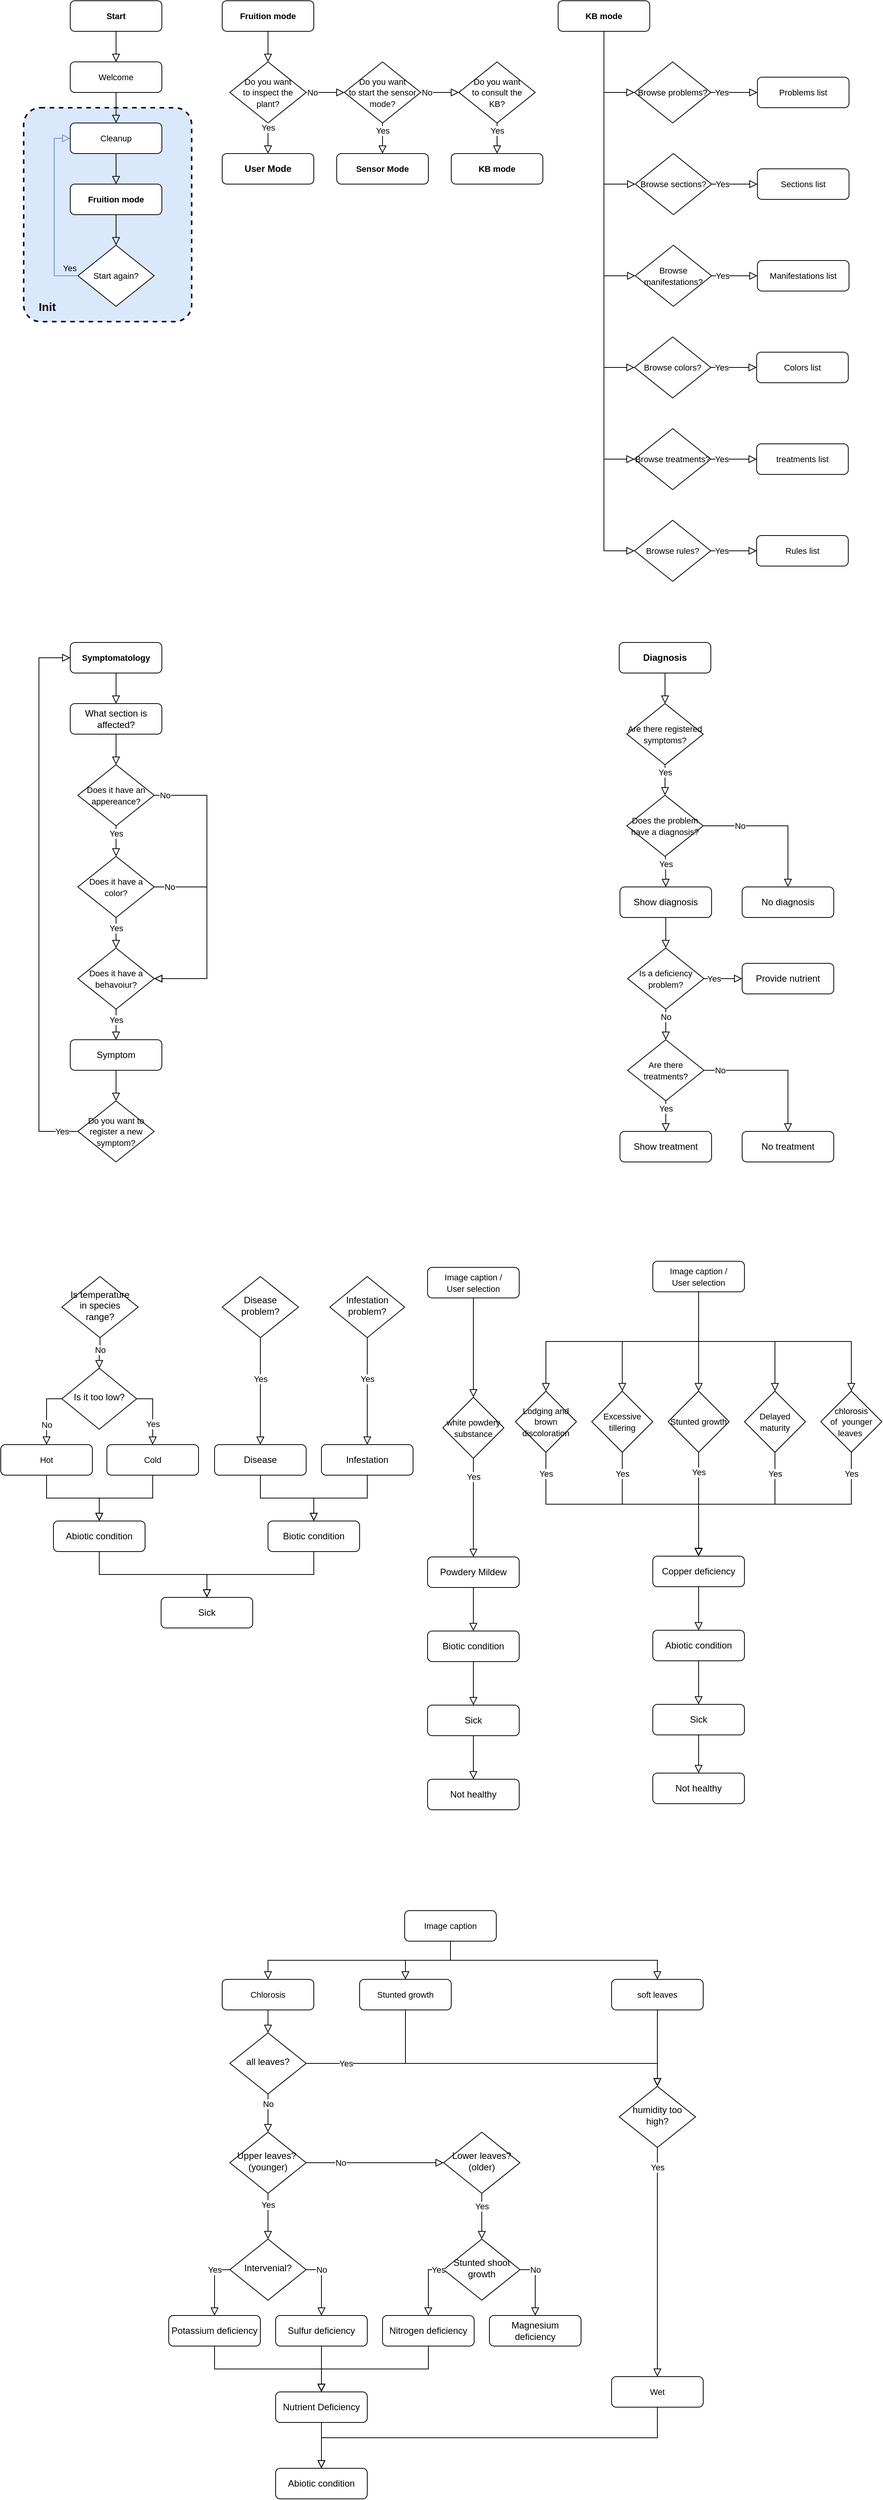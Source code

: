 <mxfile version="20.4.1" type="device"><diagram id="C5RBs43oDa-KdzZeNtuy" name="Page-1"><mxGraphModel dx="3746" dy="2472" grid="1" gridSize="10" guides="1" tooltips="1" connect="1" arrows="1" fold="1" page="1" pageScale="1" pageWidth="1169" pageHeight="827" math="0" shadow="0"><root><mxCell id="WIyWlLk6GJQsqaUBKTNV-0"/><mxCell id="WIyWlLk6GJQsqaUBKTNV-1" parent="WIyWlLk6GJQsqaUBKTNV-0"/><mxCell id="ISqBufjaf-EE9C3MZIa4-27" value="" style="rounded=1;whiteSpace=wrap;dashed=1;fillColor=#dae8fc;arcSize=10;horizontal=1;verticalAlign=top;labelPosition=left;verticalLabelPosition=middle;align=right;html=1;fontSize=15;fontStyle=1;spacingLeft=0;spacingTop=0;spacing=0;spacingRight=-31;strokeColor=default;strokeWidth=2;" vertex="1" parent="WIyWlLk6GJQsqaUBKTNV-1"><mxGeometry x="-2300" y="-1500" width="220" height="280" as="geometry"/></mxCell><mxCell id="cMIW7-Xhyb8ea92iLJBf-52" value="Nutrient Deficiency" style="rounded=1;whiteSpace=wrap;html=1;fontSize=12;glass=0;strokeWidth=1;shadow=0;" parent="WIyWlLk6GJQsqaUBKTNV-1" vertex="1"><mxGeometry x="-1970" y="1490" width="120" height="40" as="geometry"/></mxCell><mxCell id="cMIW7-Xhyb8ea92iLJBf-54" value="" style="rounded=0;html=1;jettySize=auto;orthogonalLoop=1;fontSize=11;endArrow=block;endFill=0;endSize=8;strokeWidth=1;shadow=0;labelBackgroundColor=default;edgeStyle=orthogonalEdgeStyle;" parent="WIyWlLk6GJQsqaUBKTNV-1" source="cMIW7-Xhyb8ea92iLJBf-52" target="SNFnk1EniYjwcTErLBEZ-55" edge="1"><mxGeometry x="-0.5" relative="1" as="geometry"><mxPoint as="offset"/><mxPoint x="-1240" y="1860" as="sourcePoint"/><mxPoint x="-1160" y="2120" as="targetPoint"/></mxGeometry></mxCell><mxCell id="cMIW7-Xhyb8ea92iLJBf-58" value="Upper leaves?&amp;nbsp; (younger)" style="rhombus;whiteSpace=wrap;html=1;shadow=0;fontFamily=Helvetica;fontSize=12;align=center;strokeWidth=1;spacing=6;spacingTop=-4;" parent="WIyWlLk6GJQsqaUBKTNV-1" vertex="1"><mxGeometry x="-2030" y="1150" width="100" height="80" as="geometry"/></mxCell><mxCell id="cMIW7-Xhyb8ea92iLJBf-59" value="&lt;br&gt;" style="rounded=0;html=1;jettySize=auto;orthogonalLoop=1;fontSize=11;endArrow=block;endFill=0;endSize=8;strokeWidth=1;shadow=0;labelBackgroundColor=default;edgeStyle=orthogonalEdgeStyle;exitX=0.5;exitY=1;exitDx=0;exitDy=0;" parent="WIyWlLk6GJQsqaUBKTNV-1" source="SNFnk1EniYjwcTErLBEZ-16" target="SNFnk1EniYjwcTErLBEZ-11" edge="1"><mxGeometry x="-0.333" relative="1" as="geometry"><mxPoint as="offset"/><mxPoint x="-1980" y="990" as="sourcePoint"/><mxPoint x="-1960" y="1020" as="targetPoint"/></mxGeometry></mxCell><mxCell id="cMIW7-Xhyb8ea92iLJBf-60" value="humidity too high?" style="rhombus;whiteSpace=wrap;html=1;shadow=0;fontFamily=Helvetica;fontSize=12;align=center;strokeWidth=1;spacing=6;spacingTop=-4;" parent="WIyWlLk6GJQsqaUBKTNV-1" vertex="1"><mxGeometry x="-1520" y="1090" width="100" height="80" as="geometry"/></mxCell><mxCell id="cMIW7-Xhyb8ea92iLJBf-61" value="Sulfur deficiency" style="rounded=1;whiteSpace=wrap;html=1;fontSize=12;glass=0;strokeWidth=1;shadow=0;" parent="WIyWlLk6GJQsqaUBKTNV-1" vertex="1"><mxGeometry x="-1970" y="1390" width="120" height="40" as="geometry"/></mxCell><mxCell id="cMIW7-Xhyb8ea92iLJBf-62" value="Yes" style="rounded=0;html=1;jettySize=auto;orthogonalLoop=1;fontSize=11;endArrow=block;endFill=0;endSize=8;strokeWidth=1;shadow=0;labelBackgroundColor=default;edgeStyle=orthogonalEdgeStyle;exitX=0.5;exitY=1;exitDx=0;exitDy=0;entryX=0.5;entryY=0;entryDx=0;entryDy=0;" parent="WIyWlLk6GJQsqaUBKTNV-1" source="cMIW7-Xhyb8ea92iLJBf-58" target="cMIW7-Xhyb8ea92iLJBf-67" edge="1"><mxGeometry x="-0.5" relative="1" as="geometry"><mxPoint as="offset"/><mxPoint x="-1940" y="1250" as="sourcePoint"/><mxPoint x="-1980" y="1310" as="targetPoint"/></mxGeometry></mxCell><mxCell id="cMIW7-Xhyb8ea92iLJBf-63" value="No" style="rounded=0;html=1;jettySize=auto;orthogonalLoop=1;fontSize=11;endArrow=block;endFill=0;endSize=8;strokeWidth=1;shadow=0;labelBackgroundColor=default;edgeStyle=orthogonalEdgeStyle;exitX=1;exitY=0.5;exitDx=0;exitDy=0;entryX=0;entryY=0.5;entryDx=0;entryDy=0;" parent="WIyWlLk6GJQsqaUBKTNV-1" source="cMIW7-Xhyb8ea92iLJBf-58" target="cMIW7-Xhyb8ea92iLJBf-64" edge="1"><mxGeometry x="-0.5" relative="1" as="geometry"><mxPoint as="offset"/><mxPoint x="-1970" y="1240" as="sourcePoint"/><mxPoint x="-1970" y="1320" as="targetPoint"/></mxGeometry></mxCell><mxCell id="cMIW7-Xhyb8ea92iLJBf-64" value="Lower leaves? (older)" style="rhombus;whiteSpace=wrap;html=1;shadow=0;fontFamily=Helvetica;fontSize=12;align=center;strokeWidth=1;spacing=6;spacingTop=-4;" parent="WIyWlLk6GJQsqaUBKTNV-1" vertex="1"><mxGeometry x="-1750" y="1150" width="100" height="80" as="geometry"/></mxCell><mxCell id="cMIW7-Xhyb8ea92iLJBf-65" value="Nitrogen deficiency" style="rounded=1;whiteSpace=wrap;html=1;fontSize=12;glass=0;strokeWidth=1;shadow=0;" parent="WIyWlLk6GJQsqaUBKTNV-1" vertex="1"><mxGeometry x="-1830" y="1390" width="120" height="40" as="geometry"/></mxCell><mxCell id="cMIW7-Xhyb8ea92iLJBf-66" value="Yes" style="rounded=0;html=1;jettySize=auto;orthogonalLoop=1;fontSize=11;endArrow=block;endFill=0;endSize=8;strokeWidth=1;shadow=0;labelBackgroundColor=default;edgeStyle=orthogonalEdgeStyle;exitX=0.5;exitY=1;exitDx=0;exitDy=0;" parent="WIyWlLk6GJQsqaUBKTNV-1" source="cMIW7-Xhyb8ea92iLJBf-64" target="SNFnk1EniYjwcTErLBEZ-26" edge="1"><mxGeometry x="-0.429" relative="1" as="geometry"><mxPoint as="offset"/><mxPoint x="-1760" y="1230" as="sourcePoint"/><mxPoint x="-1760" y="1310" as="targetPoint"/></mxGeometry></mxCell><mxCell id="cMIW7-Xhyb8ea92iLJBf-67" value="Intervenial?" style="rhombus;whiteSpace=wrap;html=1;shadow=0;fontFamily=Helvetica;fontSize=12;align=center;strokeWidth=1;spacing=6;spacingTop=-4;" parent="WIyWlLk6GJQsqaUBKTNV-1" vertex="1"><mxGeometry x="-2030" y="1290" width="100" height="80" as="geometry"/></mxCell><mxCell id="cMIW7-Xhyb8ea92iLJBf-70" value="Potassium deficiency" style="rounded=1;whiteSpace=wrap;html=1;fontSize=12;glass=0;strokeWidth=1;shadow=0;" parent="WIyWlLk6GJQsqaUBKTNV-1" vertex="1"><mxGeometry x="-2110" y="1390" width="120" height="40" as="geometry"/></mxCell><mxCell id="cMIW7-Xhyb8ea92iLJBf-71" value="Yes" style="rounded=0;html=1;jettySize=auto;orthogonalLoop=1;fontSize=11;endArrow=block;endFill=0;endSize=8;strokeWidth=1;shadow=0;labelBackgroundColor=default;edgeStyle=orthogonalEdgeStyle;exitX=0;exitY=0.5;exitDx=0;exitDy=0;entryX=0.5;entryY=0;entryDx=0;entryDy=0;" parent="WIyWlLk6GJQsqaUBKTNV-1" source="cMIW7-Xhyb8ea92iLJBf-67" target="cMIW7-Xhyb8ea92iLJBf-70" edge="1"><mxGeometry x="-0.5" relative="1" as="geometry"><mxPoint as="offset"/><mxPoint x="-1575" y="1230" as="sourcePoint"/><mxPoint x="-1575" y="1310" as="targetPoint"/></mxGeometry></mxCell><mxCell id="cMIW7-Xhyb8ea92iLJBf-72" value="No" style="rounded=0;html=1;jettySize=auto;orthogonalLoop=1;fontSize=11;endArrow=block;endFill=0;endSize=8;strokeWidth=1;shadow=0;labelBackgroundColor=default;edgeStyle=orthogonalEdgeStyle;exitX=1;exitY=0.5;exitDx=0;exitDy=0;" parent="WIyWlLk6GJQsqaUBKTNV-1" source="cMIW7-Xhyb8ea92iLJBf-67" target="cMIW7-Xhyb8ea92iLJBf-61" edge="1"><mxGeometry x="-0.5" relative="1" as="geometry"><mxPoint as="offset"/><mxPoint x="-1910" y="1200" as="sourcePoint"/><mxPoint x="-1820" y="1200" as="targetPoint"/></mxGeometry></mxCell><mxCell id="SNFnk1EniYjwcTErLBEZ-1" value="&lt;span style=&quot;font-size: 11px;&quot;&gt;Stunted growth&lt;/span&gt;" style="rounded=1;whiteSpace=wrap;html=1;fontSize=12;glass=0;strokeWidth=1;shadow=0;" parent="WIyWlLk6GJQsqaUBKTNV-1" vertex="1"><mxGeometry x="-1860" y="950" width="120" height="40" as="geometry"/></mxCell><mxCell id="SNFnk1EniYjwcTErLBEZ-7" value="&lt;span style=&quot;font-size: 11px;&quot;&gt;Wet&lt;/span&gt;" style="rounded=1;whiteSpace=wrap;html=1;fontSize=12;glass=0;strokeWidth=1;shadow=0;" parent="WIyWlLk6GJQsqaUBKTNV-1" vertex="1"><mxGeometry x="-1530" y="1470" width="120" height="40" as="geometry"/></mxCell><mxCell id="SNFnk1EniYjwcTErLBEZ-8" value="&lt;span style=&quot;font-size: 11px;&quot;&gt;soft leaves&lt;/span&gt;" style="rounded=1;whiteSpace=wrap;html=1;fontSize=12;glass=0;strokeWidth=1;shadow=0;" parent="WIyWlLk6GJQsqaUBKTNV-1" vertex="1"><mxGeometry x="-1530" y="950" width="120" height="40" as="geometry"/></mxCell><mxCell id="SNFnk1EniYjwcTErLBEZ-9" value="" style="rounded=0;html=1;jettySize=auto;orthogonalLoop=1;fontSize=11;endArrow=block;endFill=0;endSize=8;strokeWidth=1;shadow=0;labelBackgroundColor=default;edgeStyle=orthogonalEdgeStyle;entryX=0.5;entryY=0;entryDx=0;entryDy=0;exitX=0.5;exitY=1;exitDx=0;exitDy=0;" parent="WIyWlLk6GJQsqaUBKTNV-1" source="SNFnk1EniYjwcTErLBEZ-8" target="cMIW7-Xhyb8ea92iLJBf-60" edge="1"><mxGeometry x="-0.85" relative="1" as="geometry"><mxPoint as="offset"/><mxPoint x="-1240" y="1110" as="sourcePoint"/><mxPoint x="-1370" y="1250" as="targetPoint"/></mxGeometry></mxCell><mxCell id="SNFnk1EniYjwcTErLBEZ-11" value="all leaves?" style="rhombus;whiteSpace=wrap;html=1;shadow=0;fontFamily=Helvetica;fontSize=12;align=center;strokeWidth=1;spacing=6;spacingTop=-4;" parent="WIyWlLk6GJQsqaUBKTNV-1" vertex="1"><mxGeometry x="-2030" y="1020" width="100" height="80" as="geometry"/></mxCell><mxCell id="SNFnk1EniYjwcTErLBEZ-12" value="Yes" style="rounded=0;html=1;jettySize=auto;orthogonalLoop=1;fontSize=11;endArrow=block;endFill=0;endSize=8;strokeWidth=1;shadow=0;labelBackgroundColor=default;edgeStyle=orthogonalEdgeStyle;exitX=1;exitY=0.5;exitDx=0;exitDy=0;entryX=0.5;entryY=0;entryDx=0;entryDy=0;" parent="WIyWlLk6GJQsqaUBKTNV-1" source="SNFnk1EniYjwcTErLBEZ-11" target="cMIW7-Xhyb8ea92iLJBf-60" edge="1"><mxGeometry x="-0.789" relative="1" as="geometry"><mxPoint as="offset"/><mxPoint x="-1910" y="1050" as="sourcePoint"/><mxPoint x="-1830" y="1090" as="targetPoint"/></mxGeometry></mxCell><mxCell id="SNFnk1EniYjwcTErLBEZ-13" value="No" style="rounded=0;html=1;jettySize=auto;orthogonalLoop=1;fontSize=11;endArrow=block;endFill=0;endSize=8;strokeWidth=1;shadow=0;labelBackgroundColor=default;edgeStyle=orthogonalEdgeStyle;exitX=0.5;exitY=1;exitDx=0;exitDy=0;entryX=0.5;entryY=0;entryDx=0;entryDy=0;" parent="WIyWlLk6GJQsqaUBKTNV-1" source="SNFnk1EniYjwcTErLBEZ-11" target="cMIW7-Xhyb8ea92iLJBf-58" edge="1"><mxGeometry x="-0.5" relative="1" as="geometry"><mxPoint as="offset"/><mxPoint x="-1910" y="1230" as="sourcePoint"/><mxPoint x="-1820" y="1230" as="targetPoint"/></mxGeometry></mxCell><mxCell id="SNFnk1EniYjwcTErLBEZ-16" value="&lt;span style=&quot;font-size: 11px;&quot;&gt;Chlorosis&lt;/span&gt;" style="rounded=1;whiteSpace=wrap;html=1;fontSize=12;glass=0;strokeWidth=1;shadow=0;" parent="WIyWlLk6GJQsqaUBKTNV-1" vertex="1"><mxGeometry x="-2040" y="950" width="120" height="40" as="geometry"/></mxCell><mxCell id="SNFnk1EniYjwcTErLBEZ-17" value="Yes" style="rounded=0;html=1;jettySize=auto;orthogonalLoop=1;fontSize=11;endArrow=block;endFill=0;endSize=8;strokeWidth=1;shadow=0;labelBackgroundColor=default;edgeStyle=orthogonalEdgeStyle;exitX=0.5;exitY=1;exitDx=0;exitDy=0;entryX=0.5;entryY=0;entryDx=0;entryDy=0;" parent="WIyWlLk6GJQsqaUBKTNV-1" source="cMIW7-Xhyb8ea92iLJBf-60" target="SNFnk1EniYjwcTErLBEZ-7" edge="1"><mxGeometry x="-0.826" relative="1" as="geometry"><mxPoint as="offset"/><mxPoint x="-1750" y="1245" as="sourcePoint"/><mxPoint x="-1750" y="1475" as="targetPoint"/></mxGeometry></mxCell><mxCell id="SNFnk1EniYjwcTErLBEZ-18" value="" style="rounded=0;html=1;jettySize=auto;orthogonalLoop=1;fontSize=11;endArrow=block;endFill=0;endSize=8;strokeWidth=1;shadow=0;labelBackgroundColor=default;edgeStyle=elbowEdgeStyle;exitX=0.5;exitY=1;exitDx=0;exitDy=0;entryX=0.5;entryY=0;entryDx=0;entryDy=0;elbow=vertical;" parent="WIyWlLk6GJQsqaUBKTNV-1" source="SNFnk1EniYjwcTErLBEZ-1" target="cMIW7-Xhyb8ea92iLJBf-60" edge="1"><mxGeometry x="-0.85" relative="1" as="geometry"><mxPoint as="offset"/><mxPoint x="-1620" y="980" as="sourcePoint"/><mxPoint x="-1580" y="1100" as="targetPoint"/><Array as="points"><mxPoint x="-1720" y="1060"/></Array></mxGeometry></mxCell><mxCell id="SNFnk1EniYjwcTErLBEZ-19" value="" style="rounded=0;html=1;jettySize=auto;orthogonalLoop=1;fontSize=11;endArrow=block;endFill=0;endSize=8;strokeWidth=1;shadow=0;labelBackgroundColor=default;edgeStyle=orthogonalEdgeStyle;exitX=0.5;exitY=1;exitDx=0;exitDy=0;entryX=0.5;entryY=0;entryDx=0;entryDy=0;" parent="WIyWlLk6GJQsqaUBKTNV-1" source="cMIW7-Xhyb8ea92iLJBf-70" target="cMIW7-Xhyb8ea92iLJBf-52" edge="1"><mxGeometry x="-0.5" relative="1" as="geometry"><mxPoint as="offset"/><mxPoint x="-2050" y="1680" as="sourcePoint"/><mxPoint x="-2020" y="1590" as="targetPoint"/></mxGeometry></mxCell><mxCell id="SNFnk1EniYjwcTErLBEZ-20" value="" style="rounded=0;html=1;jettySize=auto;orthogonalLoop=1;fontSize=11;endArrow=block;endFill=0;endSize=8;strokeWidth=1;shadow=0;labelBackgroundColor=default;edgeStyle=orthogonalEdgeStyle;exitX=0.5;exitY=1;exitDx=0;exitDy=0;entryX=0.5;entryY=0;entryDx=0;entryDy=0;" parent="WIyWlLk6GJQsqaUBKTNV-1" source="cMIW7-Xhyb8ea92iLJBf-61" target="cMIW7-Xhyb8ea92iLJBf-52" edge="1"><mxGeometry x="-0.5" relative="1" as="geometry"><mxPoint as="offset"/><mxPoint x="-2050" y="1510" as="sourcePoint"/><mxPoint x="-2050" y="1640" as="targetPoint"/></mxGeometry></mxCell><mxCell id="SNFnk1EniYjwcTErLBEZ-21" value="" style="rounded=0;html=1;jettySize=auto;orthogonalLoop=1;fontSize=11;endArrow=block;endFill=0;endSize=8;strokeWidth=1;shadow=0;labelBackgroundColor=default;edgeStyle=orthogonalEdgeStyle;exitX=0.5;exitY=1;exitDx=0;exitDy=0;entryX=0.5;entryY=0;entryDx=0;entryDy=0;" parent="WIyWlLk6GJQsqaUBKTNV-1" source="cMIW7-Xhyb8ea92iLJBf-65" target="cMIW7-Xhyb8ea92iLJBf-52" edge="1"><mxGeometry x="-0.5" relative="1" as="geometry"><mxPoint as="offset"/><mxPoint x="-2040" y="1520" as="sourcePoint"/><mxPoint x="-2040" y="1650" as="targetPoint"/></mxGeometry></mxCell><mxCell id="SNFnk1EniYjwcTErLBEZ-26" value="Stunted shoot growth" style="rhombus;whiteSpace=wrap;html=1;shadow=0;fontFamily=Helvetica;fontSize=12;align=center;strokeWidth=1;spacing=6;spacingTop=-4;" parent="WIyWlLk6GJQsqaUBKTNV-1" vertex="1"><mxGeometry x="-1750" y="1290" width="100" height="80" as="geometry"/></mxCell><mxCell id="SNFnk1EniYjwcTErLBEZ-27" value="Yes" style="rounded=0;html=1;jettySize=auto;orthogonalLoop=1;fontSize=11;endArrow=block;endFill=0;endSize=8;strokeWidth=1;shadow=0;labelBackgroundColor=default;edgeStyle=orthogonalEdgeStyle;exitX=0;exitY=0.5;exitDx=0;exitDy=0;entryX=0.5;entryY=0;entryDx=0;entryDy=0;" parent="WIyWlLk6GJQsqaUBKTNV-1" source="SNFnk1EniYjwcTErLBEZ-26" target="cMIW7-Xhyb8ea92iLJBf-65" edge="1"><mxGeometry x="-0.826" relative="1" as="geometry"><mxPoint as="offset"/><mxPoint x="-1760" y="1240" as="sourcePoint"/><mxPoint x="-1690" y="1317" as="targetPoint"/></mxGeometry></mxCell><mxCell id="SNFnk1EniYjwcTErLBEZ-28" value="Magnesium deficiency" style="rounded=1;whiteSpace=wrap;html=1;fontSize=12;glass=0;strokeWidth=1;shadow=0;" parent="WIyWlLk6GJQsqaUBKTNV-1" vertex="1"><mxGeometry x="-1690" y="1390" width="120" height="40" as="geometry"/></mxCell><mxCell id="SNFnk1EniYjwcTErLBEZ-29" value="No" style="rounded=0;html=1;jettySize=auto;orthogonalLoop=1;fontSize=11;endArrow=block;endFill=0;endSize=8;strokeWidth=1;shadow=0;labelBackgroundColor=default;edgeStyle=orthogonalEdgeStyle;exitX=1;exitY=0.5;exitDx=0;exitDy=0;entryX=0.5;entryY=0;entryDx=0;entryDy=0;" parent="WIyWlLk6GJQsqaUBKTNV-1" source="SNFnk1EniYjwcTErLBEZ-26" target="SNFnk1EniYjwcTErLBEZ-28" edge="1"><mxGeometry x="-0.5" relative="1" as="geometry"><mxPoint as="offset"/><mxPoint x="-1910" y="1350" as="sourcePoint"/><mxPoint x="-1890" y="1470" as="targetPoint"/></mxGeometry></mxCell><mxCell id="SNFnk1EniYjwcTErLBEZ-55" value="Abiotic condition" style="rounded=1;whiteSpace=wrap;html=1;fontSize=12;glass=0;strokeWidth=1;shadow=0;" parent="WIyWlLk6GJQsqaUBKTNV-1" vertex="1"><mxGeometry x="-1970" y="1590" width="120" height="40" as="geometry"/></mxCell><mxCell id="seozOgCHnS6t_O9pJalu-2" value="&lt;span style=&quot;font-size: 11px;&quot;&gt;Image caption&lt;/span&gt;" style="rounded=1;whiteSpace=wrap;html=1;fontSize=12;glass=0;strokeWidth=1;shadow=0;" parent="WIyWlLk6GJQsqaUBKTNV-1" vertex="1"><mxGeometry x="-1801" y="860" width="120" height="40" as="geometry"/></mxCell><mxCell id="seozOgCHnS6t_O9pJalu-3" value="&lt;br&gt;" style="rounded=0;html=1;jettySize=auto;orthogonalLoop=1;fontSize=11;endArrow=block;endFill=0;endSize=8;strokeWidth=1;shadow=0;labelBackgroundColor=default;edgeStyle=orthogonalEdgeStyle;exitX=0.5;exitY=1;exitDx=0;exitDy=0;entryX=0.5;entryY=0;entryDx=0;entryDy=0;" parent="WIyWlLk6GJQsqaUBKTNV-1" source="seozOgCHnS6t_O9pJalu-2" target="SNFnk1EniYjwcTErLBEZ-16" edge="1"><mxGeometry x="-0.333" relative="1" as="geometry"><mxPoint as="offset"/><mxPoint x="-1970" y="980" as="sourcePoint"/><mxPoint x="-1970" y="1030" as="targetPoint"/></mxGeometry></mxCell><mxCell id="seozOgCHnS6t_O9pJalu-4" value="&lt;br&gt;" style="rounded=0;html=1;jettySize=auto;orthogonalLoop=1;fontSize=11;endArrow=block;endFill=0;endSize=8;strokeWidth=1;shadow=0;labelBackgroundColor=default;edgeStyle=orthogonalEdgeStyle;exitX=0.5;exitY=1;exitDx=0;exitDy=0;" parent="WIyWlLk6GJQsqaUBKTNV-1" source="seozOgCHnS6t_O9pJalu-2" target="SNFnk1EniYjwcTErLBEZ-1" edge="1"><mxGeometry x="-0.333" relative="1" as="geometry"><mxPoint as="offset"/><mxPoint x="-1960" y="990" as="sourcePoint"/><mxPoint x="-1960" y="1040" as="targetPoint"/></mxGeometry></mxCell><mxCell id="seozOgCHnS6t_O9pJalu-5" value="&lt;br&gt;" style="rounded=0;html=1;jettySize=auto;orthogonalLoop=1;fontSize=11;endArrow=block;endFill=0;endSize=8;strokeWidth=1;shadow=0;labelBackgroundColor=default;edgeStyle=orthogonalEdgeStyle;exitX=0.5;exitY=1;exitDx=0;exitDy=0;" parent="WIyWlLk6GJQsqaUBKTNV-1" source="seozOgCHnS6t_O9pJalu-2" target="SNFnk1EniYjwcTErLBEZ-8" edge="1"><mxGeometry x="-0.333" relative="1" as="geometry"><mxPoint as="offset"/><mxPoint x="-1950" y="1000" as="sourcePoint"/><mxPoint x="-1950" y="1050" as="targetPoint"/></mxGeometry></mxCell><mxCell id="seozOgCHnS6t_O9pJalu-7" value="&lt;br&gt;" style="rounded=0;html=1;jettySize=auto;orthogonalLoop=1;fontSize=11;endArrow=block;endFill=0;endSize=8;strokeWidth=1;shadow=0;labelBackgroundColor=default;edgeStyle=orthogonalEdgeStyle;exitX=0.5;exitY=1;exitDx=0;exitDy=0;" parent="WIyWlLk6GJQsqaUBKTNV-1" source="seozOgCHnS6t_O9pJalu-14" target="ORPVnWU-fv5BLJRAVnnI-1" edge="1"><mxGeometry x="-0.333" relative="1" as="geometry"><mxPoint as="offset"/><mxPoint x="-676" y="160" as="sourcePoint"/><mxPoint x="-1246" y="200" as="targetPoint"/></mxGeometry></mxCell><mxCell id="seozOgCHnS6t_O9pJalu-8" value="Copper deficiency" style="rounded=1;whiteSpace=wrap;html=1;fontSize=12;glass=0;strokeWidth=1;shadow=0;" parent="WIyWlLk6GJQsqaUBKTNV-1" vertex="1"><mxGeometry x="-1476" y="396" width="120" height="40" as="geometry"/></mxCell><mxCell id="seozOgCHnS6t_O9pJalu-11" value="&lt;br&gt;" style="rounded=0;html=1;jettySize=auto;orthogonalLoop=1;fontSize=11;endArrow=block;endFill=0;endSize=8;strokeWidth=1;shadow=0;labelBackgroundColor=default;edgeStyle=orthogonalEdgeStyle;exitX=0.5;exitY=1;exitDx=0;exitDy=0;" parent="WIyWlLk6GJQsqaUBKTNV-1" source="seozOgCHnS6t_O9pJalu-14" target="ORPVnWU-fv5BLJRAVnnI-0" edge="1"><mxGeometry x="-0.333" relative="1" as="geometry"><mxPoint as="offset"/><mxPoint x="-1236" y="420" as="sourcePoint"/><mxPoint x="-1116" y="200" as="targetPoint"/></mxGeometry></mxCell><mxCell id="seozOgCHnS6t_O9pJalu-13" value="Yes" style="rounded=0;html=1;jettySize=auto;orthogonalLoop=1;fontSize=11;endArrow=block;endFill=0;endSize=8;strokeWidth=1;shadow=0;labelBackgroundColor=default;edgeStyle=orthogonalEdgeStyle;exitX=0.5;exitY=1;exitDx=0;exitDy=0;entryX=0.5;entryY=0;entryDx=0;entryDy=0;" parent="WIyWlLk6GJQsqaUBKTNV-1" source="ORPVnWU-fv5BLJRAVnnI-3" target="seozOgCHnS6t_O9pJalu-8" edge="1"><mxGeometry x="-0.833" relative="1" as="geometry"><mxPoint as="offset"/><mxPoint x="-1636" y="240" as="sourcePoint"/><mxPoint x="-1236" y="527" as="targetPoint"/></mxGeometry></mxCell><mxCell id="seozOgCHnS6t_O9pJalu-14" value="&lt;span style=&quot;font-size: 11px;&quot;&gt;Image caption /&lt;br&gt;User selection&lt;/span&gt;" style="rounded=1;whiteSpace=wrap;html=1;fontSize=12;glass=0;strokeWidth=1;shadow=0;" parent="WIyWlLk6GJQsqaUBKTNV-1" vertex="1"><mxGeometry x="-1476" y="10" width="120" height="40" as="geometry"/></mxCell><mxCell id="seozOgCHnS6t_O9pJalu-17" value="&lt;br&gt;" style="rounded=0;html=1;jettySize=auto;orthogonalLoop=1;fontSize=11;endArrow=block;endFill=0;endSize=8;strokeWidth=1;shadow=0;labelBackgroundColor=default;edgeStyle=orthogonalEdgeStyle;" parent="WIyWlLk6GJQsqaUBKTNV-1" source="seozOgCHnS6t_O9pJalu-14" target="ORPVnWU-fv5BLJRAVnnI-2" edge="1"><mxGeometry x="-0.333" relative="1" as="geometry"><mxPoint as="offset"/><mxPoint x="-1126" y="70" as="sourcePoint"/><mxPoint x="-1376" y="200" as="targetPoint"/></mxGeometry></mxCell><mxCell id="seozOgCHnS6t_O9pJalu-20" value="&lt;br&gt;" style="rounded=0;html=1;jettySize=auto;orthogonalLoop=1;fontSize=11;endArrow=block;endFill=0;endSize=8;strokeWidth=1;shadow=0;labelBackgroundColor=default;edgeStyle=orthogonalEdgeStyle;exitX=0.5;exitY=1;exitDx=0;exitDy=0;" parent="WIyWlLk6GJQsqaUBKTNV-1" source="seozOgCHnS6t_O9pJalu-14" target="ORPVnWU-fv5BLJRAVnnI-4" edge="1"><mxGeometry x="-0.333" relative="1" as="geometry"><mxPoint as="offset"/><mxPoint x="-1246" y="70" as="sourcePoint"/><mxPoint x="-1516" y="190" as="targetPoint"/></mxGeometry></mxCell><mxCell id="seozOgCHnS6t_O9pJalu-21" value="&lt;br&gt;" style="rounded=0;html=1;jettySize=auto;orthogonalLoop=1;fontSize=11;endArrow=block;endFill=0;endSize=8;strokeWidth=1;shadow=0;labelBackgroundColor=default;edgeStyle=orthogonalEdgeStyle;exitX=0.5;exitY=1;exitDx=0;exitDy=0;" parent="WIyWlLk6GJQsqaUBKTNV-1" source="seozOgCHnS6t_O9pJalu-14" target="ORPVnWU-fv5BLJRAVnnI-3" edge="1"><mxGeometry x="-0.333" relative="1" as="geometry"><mxPoint as="offset"/><mxPoint x="-1236" y="80" as="sourcePoint"/><mxPoint x="-1636" y="200" as="targetPoint"/></mxGeometry></mxCell><mxCell id="seozOgCHnS6t_O9pJalu-22" value="Yes" style="rounded=0;html=1;jettySize=auto;orthogonalLoop=1;fontSize=11;endArrow=block;endFill=0;endSize=8;strokeWidth=1;shadow=0;labelBackgroundColor=default;edgeStyle=orthogonalEdgeStyle;exitX=0.5;exitY=1;exitDx=0;exitDy=0;entryX=0.5;entryY=0;entryDx=0;entryDy=0;" parent="WIyWlLk6GJQsqaUBKTNV-1" source="ORPVnWU-fv5BLJRAVnnI-4" target="seozOgCHnS6t_O9pJalu-8" edge="1"><mxGeometry x="-0.769" relative="1" as="geometry"><mxPoint as="offset"/><mxPoint x="-1506" y="240" as="sourcePoint"/><mxPoint x="-1386" y="450" as="targetPoint"/></mxGeometry></mxCell><mxCell id="seozOgCHnS6t_O9pJalu-23" value="Yes" style="rounded=0;html=1;jettySize=auto;orthogonalLoop=1;fontSize=11;endArrow=block;endFill=0;endSize=8;strokeWidth=1;shadow=0;labelBackgroundColor=default;edgeStyle=orthogonalEdgeStyle;exitX=0.5;exitY=1;exitDx=0;exitDy=0;entryX=0.5;entryY=0;entryDx=0;entryDy=0;" parent="WIyWlLk6GJQsqaUBKTNV-1" source="ORPVnWU-fv5BLJRAVnnI-2" target="seozOgCHnS6t_O9pJalu-8" edge="1"><mxGeometry x="-0.625" relative="1" as="geometry"><mxPoint as="offset"/><mxPoint x="-1376" y="240" as="sourcePoint"/><mxPoint x="-1376" y="460" as="targetPoint"/></mxGeometry></mxCell><mxCell id="seozOgCHnS6t_O9pJalu-24" value="Yes" style="rounded=0;html=1;jettySize=auto;orthogonalLoop=1;fontSize=11;endArrow=block;endFill=0;endSize=8;strokeWidth=1;shadow=0;labelBackgroundColor=default;edgeStyle=orthogonalEdgeStyle;exitX=0.5;exitY=1;exitDx=0;exitDy=0;entryX=0.5;entryY=0;entryDx=0;entryDy=0;" parent="WIyWlLk6GJQsqaUBKTNV-1" source="ORPVnWU-fv5BLJRAVnnI-1" target="seozOgCHnS6t_O9pJalu-8" edge="1"><mxGeometry x="-0.769" relative="1" as="geometry"><mxPoint as="offset"/><mxPoint x="-1246" y="240" as="sourcePoint"/><mxPoint x="-1366" y="470" as="targetPoint"/></mxGeometry></mxCell><mxCell id="seozOgCHnS6t_O9pJalu-25" value="Yes" style="rounded=0;html=1;jettySize=auto;orthogonalLoop=1;fontSize=11;endArrow=block;endFill=0;endSize=8;strokeWidth=1;shadow=0;labelBackgroundColor=default;edgeStyle=orthogonalEdgeStyle;exitX=0.5;exitY=1;exitDx=0;exitDy=0;" parent="WIyWlLk6GJQsqaUBKTNV-1" source="ORPVnWU-fv5BLJRAVnnI-0" target="seozOgCHnS6t_O9pJalu-8" edge="1"><mxGeometry x="-0.833" relative="1" as="geometry"><mxPoint as="offset"/><mxPoint x="-1116" y="240" as="sourcePoint"/><mxPoint x="-1356" y="480" as="targetPoint"/></mxGeometry></mxCell><mxCell id="ORPVnWU-fv5BLJRAVnnI-0" value="&lt;span style=&quot;font-size: 11px;&quot;&gt;chlorosis of&amp;nbsp;&amp;nbsp;&lt;/span&gt;&lt;span style=&quot;font-size: 11px;&quot;&gt;younger leaves&amp;nbsp;&lt;/span&gt;" style="rhombus;whiteSpace=wrap;html=1;" parent="WIyWlLk6GJQsqaUBKTNV-1" vertex="1"><mxGeometry x="-1256" y="180" width="80" height="80" as="geometry"/></mxCell><mxCell id="ORPVnWU-fv5BLJRAVnnI-1" value="&lt;span style=&quot;font-size: 11px;&quot;&gt;Delayed maturity&lt;/span&gt;" style="rhombus;whiteSpace=wrap;html=1;" parent="WIyWlLk6GJQsqaUBKTNV-1" vertex="1"><mxGeometry x="-1356" y="180" width="80" height="80" as="geometry"/></mxCell><mxCell id="ORPVnWU-fv5BLJRAVnnI-2" value="&lt;span style=&quot;font-size: 11px;&quot;&gt;Stunted growth&lt;/span&gt;" style="rhombus;whiteSpace=wrap;html=1;" parent="WIyWlLk6GJQsqaUBKTNV-1" vertex="1"><mxGeometry x="-1456" y="180" width="80" height="80" as="geometry"/></mxCell><mxCell id="ORPVnWU-fv5BLJRAVnnI-3" value="&lt;span style=&quot;font-size: 11px;&quot;&gt;Lodging and brown discoloration&lt;/span&gt;" style="rhombus;whiteSpace=wrap;html=1;" parent="WIyWlLk6GJQsqaUBKTNV-1" vertex="1"><mxGeometry x="-1656" y="180" width="80" height="80" as="geometry"/></mxCell><mxCell id="ORPVnWU-fv5BLJRAVnnI-4" value="&lt;span style=&quot;font-size: 11px;&quot;&gt;Excessive tillering&lt;/span&gt;" style="rhombus;whiteSpace=wrap;html=1;" parent="WIyWlLk6GJQsqaUBKTNV-1" vertex="1"><mxGeometry x="-1556" y="180" width="80" height="80" as="geometry"/></mxCell><mxCell id="ORPVnWU-fv5BLJRAVnnI-5" value="Abiotic condition" style="rounded=1;whiteSpace=wrap;html=1;fontSize=12;glass=0;strokeWidth=1;shadow=0;" parent="WIyWlLk6GJQsqaUBKTNV-1" vertex="1"><mxGeometry x="-1476" y="493" width="120" height="40" as="geometry"/></mxCell><mxCell id="ORPVnWU-fv5BLJRAVnnI-6" value="" style="rounded=0;html=1;jettySize=auto;orthogonalLoop=1;fontSize=11;endArrow=block;endFill=0;endSize=8;strokeWidth=1;shadow=0;labelBackgroundColor=default;edgeStyle=orthogonalEdgeStyle;exitX=0.5;exitY=1;exitDx=0;exitDy=0;" parent="WIyWlLk6GJQsqaUBKTNV-1" source="ORPVnWU-fv5BLJRAVnnI-5" target="ORPVnWU-fv5BLJRAVnnI-7" edge="1"><mxGeometry x="0.333" relative="1" as="geometry"><mxPoint as="offset"/><mxPoint x="-1146" y="563" as="sourcePoint"/><mxPoint x="-1346" y="863" as="targetPoint"/></mxGeometry></mxCell><mxCell id="ORPVnWU-fv5BLJRAVnnI-7" value="Sick" style="rounded=1;whiteSpace=wrap;html=1;fontSize=12;glass=0;strokeWidth=1;shadow=0;" parent="WIyWlLk6GJQsqaUBKTNV-1" vertex="1"><mxGeometry x="-1476" y="590" width="120" height="40" as="geometry"/></mxCell><mxCell id="ORPVnWU-fv5BLJRAVnnI-8" value="" style="rounded=0;html=1;jettySize=auto;orthogonalLoop=1;fontSize=11;endArrow=block;endFill=0;endSize=8;strokeWidth=1;shadow=0;labelBackgroundColor=default;edgeStyle=orthogonalEdgeStyle;exitX=0.5;exitY=1;exitDx=0;exitDy=0;" parent="WIyWlLk6GJQsqaUBKTNV-1" source="seozOgCHnS6t_O9pJalu-8" target="ORPVnWU-fv5BLJRAVnnI-5" edge="1"><mxGeometry x="0.333" relative="1" as="geometry"><mxPoint as="offset"/><mxPoint x="-1406" y="543" as="sourcePoint"/><mxPoint x="-1406" y="629" as="targetPoint"/></mxGeometry></mxCell><mxCell id="ORPVnWU-fv5BLJRAVnnI-9" value="&lt;span style=&quot;font-size: 11px;&quot;&gt;Image caption /&lt;br&gt;User selection&lt;/span&gt;" style="rounded=1;whiteSpace=wrap;html=1;fontSize=12;glass=0;strokeWidth=1;shadow=0;" parent="WIyWlLk6GJQsqaUBKTNV-1" vertex="1"><mxGeometry x="-1771" y="18" width="120" height="40" as="geometry"/></mxCell><mxCell id="ORPVnWU-fv5BLJRAVnnI-14" value="Powdery Mildew" style="rounded=1;whiteSpace=wrap;html=1;fontSize=12;glass=0;strokeWidth=1;shadow=0;" parent="WIyWlLk6GJQsqaUBKTNV-1" vertex="1"><mxGeometry x="-1771" y="397" width="120" height="40" as="geometry"/></mxCell><mxCell id="ORPVnWU-fv5BLJRAVnnI-15" value="&lt;br&gt;" style="rounded=0;html=1;jettySize=auto;orthogonalLoop=1;fontSize=11;endArrow=block;endFill=0;endSize=8;strokeWidth=1;shadow=0;labelBackgroundColor=default;edgeStyle=orthogonalEdgeStyle;exitX=0.5;exitY=1;exitDx=0;exitDy=0;" parent="WIyWlLk6GJQsqaUBKTNV-1" source="ORPVnWU-fv5BLJRAVnnI-9" target="ORPVnWU-fv5BLJRAVnnI-17" edge="1"><mxGeometry x="-0.333" relative="1" as="geometry"><mxPoint as="offset"/><mxPoint x="-1711" y="77" as="sourcePoint"/><mxPoint x="-1671" y="227" as="targetPoint"/></mxGeometry></mxCell><mxCell id="ORPVnWU-fv5BLJRAVnnI-16" value="Yes" style="rounded=0;html=1;jettySize=auto;orthogonalLoop=1;fontSize=11;endArrow=block;endFill=0;endSize=8;strokeWidth=1;shadow=0;labelBackgroundColor=default;edgeStyle=orthogonalEdgeStyle;exitX=0.5;exitY=1;exitDx=0;exitDy=0;entryX=0.5;entryY=0;entryDx=0;entryDy=0;" parent="WIyWlLk6GJQsqaUBKTNV-1" source="ORPVnWU-fv5BLJRAVnnI-17" target="ORPVnWU-fv5BLJRAVnnI-14" edge="1"><mxGeometry x="-0.625" relative="1" as="geometry"><mxPoint as="offset"/><mxPoint x="-1671" y="267" as="sourcePoint"/><mxPoint x="-1671" y="487" as="targetPoint"/></mxGeometry></mxCell><mxCell id="ORPVnWU-fv5BLJRAVnnI-17" value="&lt;span style=&quot;font-size: 11px;&quot;&gt;white powdery substance&lt;/span&gt;" style="rhombus;whiteSpace=wrap;html=1;" parent="WIyWlLk6GJQsqaUBKTNV-1" vertex="1"><mxGeometry x="-1751" y="188" width="80" height="80" as="geometry"/></mxCell><mxCell id="ORPVnWU-fv5BLJRAVnnI-20" value="Biotic condition" style="rounded=1;whiteSpace=wrap;html=1;fontSize=12;glass=0;strokeWidth=1;shadow=0;" parent="WIyWlLk6GJQsqaUBKTNV-1" vertex="1"><mxGeometry x="-1771" y="494" width="120" height="40" as="geometry"/></mxCell><mxCell id="ORPVnWU-fv5BLJRAVnnI-21" value="" style="rounded=0;html=1;jettySize=auto;orthogonalLoop=1;fontSize=11;endArrow=block;endFill=0;endSize=8;strokeWidth=1;shadow=0;labelBackgroundColor=default;edgeStyle=orthogonalEdgeStyle;exitX=0.5;exitY=1;exitDx=0;exitDy=0;" parent="WIyWlLk6GJQsqaUBKTNV-1" source="ORPVnWU-fv5BLJRAVnnI-20" target="ORPVnWU-fv5BLJRAVnnI-22" edge="1"><mxGeometry x="0.333" relative="1" as="geometry"><mxPoint as="offset"/><mxPoint x="-1441" y="564" as="sourcePoint"/><mxPoint x="-1641" y="864" as="targetPoint"/></mxGeometry></mxCell><mxCell id="ORPVnWU-fv5BLJRAVnnI-22" value="Sick" style="rounded=1;whiteSpace=wrap;html=1;fontSize=12;glass=0;strokeWidth=1;shadow=0;" parent="WIyWlLk6GJQsqaUBKTNV-1" vertex="1"><mxGeometry x="-1771" y="591" width="120" height="40" as="geometry"/></mxCell><mxCell id="ORPVnWU-fv5BLJRAVnnI-23" value="" style="rounded=0;html=1;jettySize=auto;orthogonalLoop=1;fontSize=11;endArrow=block;endFill=0;endSize=8;strokeWidth=1;shadow=0;labelBackgroundColor=default;edgeStyle=orthogonalEdgeStyle;" parent="WIyWlLk6GJQsqaUBKTNV-1" source="ORPVnWU-fv5BLJRAVnnI-14" target="ORPVnWU-fv5BLJRAVnnI-20" edge="1"><mxGeometry x="0.333" relative="1" as="geometry"><mxPoint as="offset"/><mxPoint x="-1711" y="437" as="sourcePoint"/><mxPoint x="-1701" y="630" as="targetPoint"/></mxGeometry></mxCell><mxCell id="ORPVnWU-fv5BLJRAVnnI-24" value="Not healthy" style="rounded=1;whiteSpace=wrap;html=1;fontSize=12;glass=0;strokeWidth=1;shadow=0;" parent="WIyWlLk6GJQsqaUBKTNV-1" vertex="1"><mxGeometry x="-1771" y="688" width="120" height="40" as="geometry"/></mxCell><mxCell id="ORPVnWU-fv5BLJRAVnnI-25" value="" style="rounded=0;html=1;jettySize=auto;orthogonalLoop=1;fontSize=11;endArrow=block;endFill=0;endSize=8;strokeWidth=1;shadow=0;labelBackgroundColor=default;edgeStyle=orthogonalEdgeStyle;exitX=0.5;exitY=1;exitDx=0;exitDy=0;" parent="WIyWlLk6GJQsqaUBKTNV-1" source="ORPVnWU-fv5BLJRAVnnI-22" target="ORPVnWU-fv5BLJRAVnnI-24" edge="1"><mxGeometry x="0.333" relative="1" as="geometry"><mxPoint as="offset"/><mxPoint x="-1701" y="544" as="sourcePoint"/><mxPoint x="-1701" y="601" as="targetPoint"/></mxGeometry></mxCell><mxCell id="ORPVnWU-fv5BLJRAVnnI-26" value="Not healthy" style="rounded=1;whiteSpace=wrap;html=1;fontSize=12;glass=0;strokeWidth=1;shadow=0;" parent="WIyWlLk6GJQsqaUBKTNV-1" vertex="1"><mxGeometry x="-1476" y="680" width="120" height="40" as="geometry"/></mxCell><mxCell id="ORPVnWU-fv5BLJRAVnnI-27" value="" style="rounded=0;html=1;jettySize=auto;orthogonalLoop=1;fontSize=11;endArrow=block;endFill=0;endSize=8;strokeWidth=1;shadow=0;labelBackgroundColor=default;edgeStyle=orthogonalEdgeStyle;" parent="WIyWlLk6GJQsqaUBKTNV-1" source="ORPVnWU-fv5BLJRAVnnI-7" target="ORPVnWU-fv5BLJRAVnnI-26" edge="1"><mxGeometry x="0.333" relative="1" as="geometry"><mxPoint as="offset"/><mxPoint x="-1416" y="630" as="sourcePoint"/><mxPoint x="-1406" y="600" as="targetPoint"/></mxGeometry></mxCell><mxCell id="AReUltROqs1YsV1EFm5o-87" value="Abiotic condition" style="rounded=1;whiteSpace=wrap;html=1;fontSize=12;glass=0;strokeWidth=1;shadow=0;" parent="WIyWlLk6GJQsqaUBKTNV-1" vertex="1"><mxGeometry x="-2261" y="350" width="120" height="40" as="geometry"/></mxCell><mxCell id="AReUltROqs1YsV1EFm5o-88" value="Is temperature in species range?" style="rhombus;whiteSpace=wrap;html=1;shadow=0;fontFamily=Helvetica;fontSize=12;align=center;strokeWidth=1;spacing=6;spacingTop=-4;" parent="WIyWlLk6GJQsqaUBKTNV-1" vertex="1"><mxGeometry x="-2250" y="30" width="100" height="80" as="geometry"/></mxCell><mxCell id="AReUltROqs1YsV1EFm5o-89" value="No" style="rounded=0;html=1;jettySize=auto;orthogonalLoop=1;fontSize=11;endArrow=block;endFill=0;endSize=8;strokeWidth=1;shadow=0;labelBackgroundColor=default;edgeStyle=orthogonalEdgeStyle;exitX=0.5;exitY=1;exitDx=0;exitDy=0;entryX=0.5;entryY=0;entryDx=0;entryDy=0;" parent="WIyWlLk6GJQsqaUBKTNV-1" source="AReUltROqs1YsV1EFm5o-88" target="AReUltROqs1YsV1EFm5o-92" edge="1"><mxGeometry x="-0.231" relative="1" as="geometry"><mxPoint as="offset"/><mxPoint x="-2138" y="250" as="sourcePoint"/><mxPoint x="-2168" y="250" as="targetPoint"/></mxGeometry></mxCell><mxCell id="AReUltROqs1YsV1EFm5o-90" value="&lt;span style=&quot;font-size: 11px;&quot;&gt;Cold&lt;/span&gt;" style="rounded=1;whiteSpace=wrap;html=1;fontSize=12;glass=0;strokeWidth=1;shadow=0;" parent="WIyWlLk6GJQsqaUBKTNV-1" vertex="1"><mxGeometry x="-2191" y="250" width="120" height="40" as="geometry"/></mxCell><mxCell id="AReUltROqs1YsV1EFm5o-91" value="Yes" style="rounded=0;html=1;jettySize=auto;orthogonalLoop=1;fontSize=11;endArrow=block;endFill=0;endSize=8;strokeWidth=1;shadow=0;labelBackgroundColor=default;edgeStyle=orthogonalEdgeStyle;exitX=1;exitY=0.5;exitDx=0;exitDy=0;" parent="WIyWlLk6GJQsqaUBKTNV-1" source="AReUltROqs1YsV1EFm5o-92" target="AReUltROqs1YsV1EFm5o-90" edge="1"><mxGeometry x="0.333" relative="1" as="geometry"><mxPoint as="offset"/><mxPoint x="-1963" y="100" as="sourcePoint"/><mxPoint x="-2158" y="260" as="targetPoint"/></mxGeometry></mxCell><mxCell id="AReUltROqs1YsV1EFm5o-92" value="Is it too low?" style="rhombus;whiteSpace=wrap;html=1;shadow=0;fontFamily=Helvetica;fontSize=12;align=center;strokeWidth=1;spacing=6;spacingTop=-4;" parent="WIyWlLk6GJQsqaUBKTNV-1" vertex="1"><mxGeometry x="-2250" y="150" width="98" height="80" as="geometry"/></mxCell><mxCell id="AReUltROqs1YsV1EFm5o-93" value="&lt;span style=&quot;font-size: 11px;&quot;&gt;Hot&lt;/span&gt;" style="rounded=1;whiteSpace=wrap;html=1;fontSize=12;glass=0;strokeWidth=1;shadow=0;" parent="WIyWlLk6GJQsqaUBKTNV-1" vertex="1"><mxGeometry x="-2330" y="250" width="120" height="40" as="geometry"/></mxCell><mxCell id="AReUltROqs1YsV1EFm5o-94" value="No" style="rounded=0;html=1;jettySize=auto;orthogonalLoop=1;fontSize=11;endArrow=block;endFill=0;endSize=8;strokeWidth=1;shadow=0;labelBackgroundColor=default;edgeStyle=orthogonalEdgeStyle;exitX=0;exitY=0.5;exitDx=0;exitDy=0;entryX=0.5;entryY=0;entryDx=0;entryDy=0;" parent="WIyWlLk6GJQsqaUBKTNV-1" source="AReUltROqs1YsV1EFm5o-92" target="AReUltROqs1YsV1EFm5o-93" edge="1"><mxGeometry x="0.333" relative="1" as="geometry"><mxPoint as="offset"/><mxPoint x="-2068" y="250" as="sourcePoint"/><mxPoint x="-2038" y="310" as="targetPoint"/></mxGeometry></mxCell><mxCell id="AReUltROqs1YsV1EFm5o-95" value="" style="rounded=0;html=1;jettySize=auto;orthogonalLoop=1;fontSize=11;endArrow=block;endFill=0;endSize=8;strokeWidth=1;shadow=0;labelBackgroundColor=default;edgeStyle=orthogonalEdgeStyle;exitX=0.5;exitY=1;exitDx=0;exitDy=0;" parent="WIyWlLk6GJQsqaUBKTNV-1" source="AReUltROqs1YsV1EFm5o-93" target="AReUltROqs1YsV1EFm5o-87" edge="1"><mxGeometry x="0.333" relative="1" as="geometry"><mxPoint as="offset"/><mxPoint x="-2503" y="1120" as="sourcePoint"/><mxPoint x="-2433" y="1240" as="targetPoint"/></mxGeometry></mxCell><mxCell id="AReUltROqs1YsV1EFm5o-96" value="" style="rounded=0;html=1;jettySize=auto;orthogonalLoop=1;fontSize=11;endArrow=block;endFill=0;endSize=8;strokeWidth=1;shadow=0;labelBackgroundColor=default;edgeStyle=orthogonalEdgeStyle;exitX=0.5;exitY=1;exitDx=0;exitDy=0;entryX=0.5;entryY=0;entryDx=0;entryDy=0;" parent="WIyWlLk6GJQsqaUBKTNV-1" source="AReUltROqs1YsV1EFm5o-90" target="AReUltROqs1YsV1EFm5o-87" edge="1"><mxGeometry x="0.333" relative="1" as="geometry"><mxPoint as="offset"/><mxPoint x="-2333" y="1120" as="sourcePoint"/><mxPoint x="-2433" y="1240" as="targetPoint"/></mxGeometry></mxCell><mxCell id="AReUltROqs1YsV1EFm5o-97" value="Disease problem?" style="rhombus;whiteSpace=wrap;html=1;shadow=0;fontFamily=Helvetica;fontSize=12;align=center;strokeWidth=1;spacing=6;spacingTop=-4;" parent="WIyWlLk6GJQsqaUBKTNV-1" vertex="1"><mxGeometry x="-2040" y="30" width="100" height="80" as="geometry"/></mxCell><mxCell id="AReUltROqs1YsV1EFm5o-98" value="Infestation problem?" style="rhombus;whiteSpace=wrap;html=1;shadow=0;fontFamily=Helvetica;fontSize=12;align=center;strokeWidth=1;spacing=6;spacingTop=-4;" parent="WIyWlLk6GJQsqaUBKTNV-1" vertex="1"><mxGeometry x="-1899" y="30" width="98" height="80" as="geometry"/></mxCell><mxCell id="AReUltROqs1YsV1EFm5o-99" value="Infestation" style="rounded=1;whiteSpace=wrap;html=1;fontSize=12;glass=0;strokeWidth=1;shadow=0;" parent="WIyWlLk6GJQsqaUBKTNV-1" vertex="1"><mxGeometry x="-1910" y="250" width="120" height="40" as="geometry"/></mxCell><mxCell id="AReUltROqs1YsV1EFm5o-100" value="Yes" style="rounded=0;html=1;jettySize=auto;orthogonalLoop=1;fontSize=11;endArrow=block;endFill=0;endSize=8;strokeWidth=1;shadow=0;labelBackgroundColor=default;edgeStyle=orthogonalEdgeStyle;exitX=0.5;exitY=1;exitDx=0;exitDy=0;" parent="WIyWlLk6GJQsqaUBKTNV-1" source="AReUltROqs1YsV1EFm5o-97" target="AReUltROqs1YsV1EFm5o-106" edge="1"><mxGeometry x="-0.231" relative="1" as="geometry"><mxPoint as="offset"/><mxPoint x="-2008" y="240" as="sourcePoint"/><mxPoint x="-1823" y="210" as="targetPoint"/></mxGeometry></mxCell><mxCell id="AReUltROqs1YsV1EFm5o-101" value="Biotic condition" style="rounded=1;whiteSpace=wrap;html=1;fontSize=12;glass=0;strokeWidth=1;shadow=0;" parent="WIyWlLk6GJQsqaUBKTNV-1" vertex="1"><mxGeometry x="-1980" y="350" width="120" height="40" as="geometry"/></mxCell><mxCell id="AReUltROqs1YsV1EFm5o-102" value="" style="rounded=0;html=1;jettySize=auto;orthogonalLoop=1;fontSize=11;endArrow=block;endFill=0;endSize=8;strokeWidth=1;shadow=0;labelBackgroundColor=default;edgeStyle=orthogonalEdgeStyle;exitX=0.5;exitY=1;exitDx=0;exitDy=0;entryX=0.5;entryY=0;entryDx=0;entryDy=0;" parent="WIyWlLk6GJQsqaUBKTNV-1" source="AReUltROqs1YsV1EFm5o-99" target="AReUltROqs1YsV1EFm5o-101" edge="1"><mxGeometry x="-0.5" relative="1" as="geometry"><mxPoint as="offset"/><mxPoint x="-1893" y="980" as="sourcePoint"/><mxPoint x="-1893" y="1070" as="targetPoint"/></mxGeometry></mxCell><mxCell id="AReUltROqs1YsV1EFm5o-103" value="" style="rounded=0;html=1;jettySize=auto;orthogonalLoop=1;fontSize=11;endArrow=block;endFill=0;endSize=8;strokeWidth=1;shadow=0;labelBackgroundColor=default;edgeStyle=orthogonalEdgeStyle;exitX=0.5;exitY=1;exitDx=0;exitDy=0;" parent="WIyWlLk6GJQsqaUBKTNV-1" source="AReUltROqs1YsV1EFm5o-87" target="AReUltROqs1YsV1EFm5o-104" edge="1"><mxGeometry x="0.333" relative="1" as="geometry"><mxPoint as="offset"/><mxPoint x="-1928" y="482" as="sourcePoint"/><mxPoint x="-2128" y="782" as="targetPoint"/></mxGeometry></mxCell><mxCell id="AReUltROqs1YsV1EFm5o-104" value="Sick" style="rounded=1;whiteSpace=wrap;html=1;fontSize=12;glass=0;strokeWidth=1;shadow=0;" parent="WIyWlLk6GJQsqaUBKTNV-1" vertex="1"><mxGeometry x="-2120" y="450" width="120" height="40" as="geometry"/></mxCell><mxCell id="AReUltROqs1YsV1EFm5o-105" value="" style="rounded=0;html=1;jettySize=auto;orthogonalLoop=1;fontSize=11;endArrow=block;endFill=0;endSize=8;strokeWidth=1;shadow=0;labelBackgroundColor=default;edgeStyle=orthogonalEdgeStyle;exitX=0.5;exitY=1;exitDx=0;exitDy=0;" parent="WIyWlLk6GJQsqaUBKTNV-1" source="AReUltROqs1YsV1EFm5o-101" target="AReUltROqs1YsV1EFm5o-104" edge="1"><mxGeometry x="0.333" relative="1" as="geometry"><mxPoint as="offset"/><mxPoint x="-2188" y="652" as="sourcePoint"/><mxPoint x="-2118" y="792" as="targetPoint"/></mxGeometry></mxCell><mxCell id="AReUltROqs1YsV1EFm5o-106" value="Disease" style="rounded=1;whiteSpace=wrap;html=1;fontSize=12;glass=0;strokeWidth=1;shadow=0;" parent="WIyWlLk6GJQsqaUBKTNV-1" vertex="1"><mxGeometry x="-2050" y="250" width="120" height="40" as="geometry"/></mxCell><mxCell id="AReUltROqs1YsV1EFm5o-107" value="" style="rounded=0;html=1;jettySize=auto;orthogonalLoop=1;fontSize=11;endArrow=block;endFill=0;endSize=8;strokeWidth=1;shadow=0;labelBackgroundColor=default;edgeStyle=orthogonalEdgeStyle;exitX=0.5;exitY=1;exitDx=0;exitDy=0;" parent="WIyWlLk6GJQsqaUBKTNV-1" source="AReUltROqs1YsV1EFm5o-106" target="AReUltROqs1YsV1EFm5o-101" edge="1"><mxGeometry x="-0.5" relative="1" as="geometry"><mxPoint as="offset"/><mxPoint x="-1883" y="990" as="sourcePoint"/><mxPoint x="-1963" y="1240" as="targetPoint"/></mxGeometry></mxCell><mxCell id="AReUltROqs1YsV1EFm5o-108" value="Yes" style="rounded=0;html=1;jettySize=auto;orthogonalLoop=1;fontSize=11;endArrow=block;endFill=0;endSize=8;strokeWidth=1;shadow=0;labelBackgroundColor=default;edgeStyle=orthogonalEdgeStyle;entryX=0.5;entryY=0;entryDx=0;entryDy=0;exitX=0.5;exitY=1;exitDx=0;exitDy=0;" parent="WIyWlLk6GJQsqaUBKTNV-1" source="AReUltROqs1YsV1EFm5o-98" target="AReUltROqs1YsV1EFm5o-99" edge="1"><mxGeometry x="-0.231" relative="1" as="geometry"><mxPoint as="offset"/><mxPoint x="-1968" y="120" as="sourcePoint"/><mxPoint x="-1968" y="180" as="targetPoint"/></mxGeometry></mxCell><mxCell id="AReUltROqs1YsV1EFm5o-109" value="&lt;span style=&quot;font-size: 11px;&quot;&gt;Symptomatology&lt;br&gt;&lt;/span&gt;" style="rounded=1;whiteSpace=wrap;html=1;fontSize=12;glass=0;strokeWidth=1;shadow=0;fontStyle=1;labelBackgroundColor=none;labelBorderColor=none;" parent="WIyWlLk6GJQsqaUBKTNV-1" vertex="1"><mxGeometry x="-2239" y="-800" width="120" height="40" as="geometry"/></mxCell><mxCell id="AReUltROqs1YsV1EFm5o-110" value="&lt;span style=&quot;font-size: 11px;&quot;&gt;Does it have an appereance?&lt;/span&gt;" style="rhombus;whiteSpace=wrap;html=1;" parent="WIyWlLk6GJQsqaUBKTNV-1" vertex="1"><mxGeometry x="-2229" y="-640" width="100" height="80" as="geometry"/></mxCell><mxCell id="AReUltROqs1YsV1EFm5o-111" value="" style="rounded=0;html=1;jettySize=auto;orthogonalLoop=1;fontSize=11;endArrow=block;endFill=0;endSize=8;strokeWidth=1;shadow=0;labelBackgroundColor=default;edgeStyle=orthogonalEdgeStyle;entryX=0.5;entryY=0;entryDx=0;entryDy=0;" parent="WIyWlLk6GJQsqaUBKTNV-1" source="AReUltROqs1YsV1EFm5o-109" target="CQl2qZ11Jr_iGf75Knp7-19" edge="1"><mxGeometry x="0.333" relative="1" as="geometry"><mxPoint as="offset"/><mxPoint x="-2180" y="-790" as="sourcePoint"/><mxPoint x="-2179" y="-720" as="targetPoint"/></mxGeometry></mxCell><mxCell id="AReUltROqs1YsV1EFm5o-112" value="Yes" style="rounded=0;html=1;jettySize=auto;orthogonalLoop=1;fontSize=11;endArrow=block;endFill=0;endSize=8;strokeWidth=1;shadow=0;labelBackgroundColor=default;edgeStyle=orthogonalEdgeStyle;entryX=0.5;entryY=0;entryDx=0;entryDy=0;exitX=0.5;exitY=1;exitDx=0;exitDy=0;" parent="WIyWlLk6GJQsqaUBKTNV-1" source="AReUltROqs1YsV1EFm5o-110" target="CQl2qZ11Jr_iGf75Knp7-1" edge="1"><mxGeometry x="-0.5" relative="1" as="geometry"><mxPoint as="offset"/><mxPoint x="-2134" y="-540" as="sourcePoint"/><mxPoint x="-2183" y="-520" as="targetPoint"/></mxGeometry></mxCell><mxCell id="9z2SEN2ONZbPSPo3_QvA-5" value="" style="rounded=0;html=1;jettySize=auto;orthogonalLoop=1;fontSize=11;endArrow=block;endFill=0;endSize=8;strokeWidth=1;shadow=0;labelBackgroundColor=default;edgeStyle=orthogonalEdgeStyle;exitX=0.5;exitY=1;exitDx=0;exitDy=0;entryX=0.5;entryY=0;entryDx=0;entryDy=0;" parent="WIyWlLk6GJQsqaUBKTNV-1" source="SNFnk1EniYjwcTErLBEZ-7" target="SNFnk1EniYjwcTErLBEZ-55" edge="1"><mxGeometry x="-0.5" relative="1" as="geometry"><mxPoint as="offset"/><mxPoint x="-1890" y="1540" as="sourcePoint"/><mxPoint x="-1890" y="1600" as="targetPoint"/></mxGeometry></mxCell><mxCell id="CQl2qZ11Jr_iGf75Knp7-1" value="&lt;span style=&quot;font-size: 11px;&quot;&gt;Does it have a color?&lt;/span&gt;" style="rhombus;whiteSpace=wrap;html=1;" parent="WIyWlLk6GJQsqaUBKTNV-1" vertex="1"><mxGeometry x="-2229" y="-520" width="100" height="80" as="geometry"/></mxCell><mxCell id="CQl2qZ11Jr_iGf75Knp7-2" value="Yes" style="rounded=0;html=1;jettySize=auto;orthogonalLoop=1;fontSize=11;endArrow=block;endFill=0;endSize=8;strokeWidth=1;shadow=0;labelBackgroundColor=default;edgeStyle=orthogonalEdgeStyle;exitX=0.5;exitY=1;exitDx=0;exitDy=0;entryX=0.5;entryY=0;entryDx=0;entryDy=0;" parent="WIyWlLk6GJQsqaUBKTNV-1" source="CQl2qZ11Jr_iGf75Knp7-1" target="CQl2qZ11Jr_iGf75Knp7-5" edge="1"><mxGeometry x="-0.333" relative="1" as="geometry"><mxPoint as="offset"/><mxPoint x="-2303" y="-330" as="sourcePoint"/><mxPoint x="-2179" y="-320" as="targetPoint"/></mxGeometry></mxCell><mxCell id="CQl2qZ11Jr_iGf75Knp7-5" value="&lt;span style=&quot;font-size: 11px;&quot;&gt;Does it have a behavoiur?&lt;/span&gt;" style="rhombus;whiteSpace=wrap;html=1;" parent="WIyWlLk6GJQsqaUBKTNV-1" vertex="1"><mxGeometry x="-2229" y="-400" width="100" height="80" as="geometry"/></mxCell><mxCell id="CQl2qZ11Jr_iGf75Knp7-9" value="Symptom" style="rounded=1;whiteSpace=wrap;html=1;fontSize=12;glass=0;strokeWidth=1;shadow=0;" parent="WIyWlLk6GJQsqaUBKTNV-1" vertex="1"><mxGeometry x="-2239" y="-280" width="120" height="40" as="geometry"/></mxCell><mxCell id="CQl2qZ11Jr_iGf75Knp7-10" value="Yes" style="rounded=0;html=1;jettySize=auto;orthogonalLoop=1;fontSize=11;endArrow=block;endFill=0;endSize=8;strokeWidth=1;shadow=0;labelBackgroundColor=default;edgeStyle=orthogonalEdgeStyle;entryX=0.5;entryY=0;entryDx=0;entryDy=0;" parent="WIyWlLk6GJQsqaUBKTNV-1" source="CQl2qZ11Jr_iGf75Knp7-5" target="CQl2qZ11Jr_iGf75Knp7-9" edge="1"><mxGeometry x="-0.333" relative="1" as="geometry"><mxPoint as="offset"/><mxPoint x="-2010" y="-200" as="sourcePoint"/><mxPoint x="-2169" y="-310" as="targetPoint"/></mxGeometry></mxCell><mxCell id="CQl2qZ11Jr_iGf75Knp7-11" value="No" style="rounded=0;html=1;jettySize=auto;orthogonalLoop=1;fontSize=11;endArrow=block;endFill=0;endSize=8;strokeWidth=1;shadow=0;labelBackgroundColor=default;edgeStyle=elbowEdgeStyle;entryX=1;entryY=0.5;entryDx=0;entryDy=0;" parent="WIyWlLk6GJQsqaUBKTNV-1" source="AReUltROqs1YsV1EFm5o-110" target="CQl2qZ11Jr_iGf75Knp7-5" edge="1"><mxGeometry x="-0.928" relative="1" as="geometry"><mxPoint as="offset"/><mxPoint x="-2344" y="-630" as="sourcePoint"/><mxPoint x="-2050" y="-310" as="targetPoint"/><Array as="points"><mxPoint x="-2060" y="-490"/><mxPoint x="-2040" y="-500"/></Array></mxGeometry></mxCell><mxCell id="CQl2qZ11Jr_iGf75Knp7-12" value="No" style="rounded=0;html=1;jettySize=auto;orthogonalLoop=1;fontSize=11;endArrow=block;endFill=0;endSize=8;strokeWidth=1;shadow=0;labelBackgroundColor=default;edgeStyle=elbowEdgeStyle;entryX=1;entryY=0.5;entryDx=0;entryDy=0;exitX=1;exitY=0.5;exitDx=0;exitDy=0;" parent="WIyWlLk6GJQsqaUBKTNV-1" source="CQl2qZ11Jr_iGf75Knp7-1" target="CQl2qZ11Jr_iGf75Knp7-5" edge="1"><mxGeometry x="-0.847" relative="1" as="geometry"><mxPoint as="offset"/><mxPoint x="-2219" y="-590" as="sourcePoint"/><mxPoint x="-2219" y="-190" as="targetPoint"/><Array as="points"><mxPoint x="-2060" y="-420"/></Array></mxGeometry></mxCell><mxCell id="CQl2qZ11Jr_iGf75Knp7-15" value="" style="rounded=0;html=1;jettySize=auto;orthogonalLoop=1;fontSize=11;endArrow=block;endFill=0;endSize=8;strokeWidth=1;shadow=0;labelBackgroundColor=default;edgeStyle=orthogonalEdgeStyle;entryX=0.5;entryY=0;entryDx=0;entryDy=0;" parent="WIyWlLk6GJQsqaUBKTNV-1" source="CQl2qZ11Jr_iGf75Knp7-19" target="AReUltROqs1YsV1EFm5o-110" edge="1"><mxGeometry x="-0.333" relative="1" as="geometry"><mxPoint as="offset"/><mxPoint x="-2179" y="-650" as="sourcePoint"/><mxPoint x="-2050" y="-630" as="targetPoint"/></mxGeometry></mxCell><mxCell id="CQl2qZ11Jr_iGf75Knp7-17" value="" style="rounded=0;html=1;jettySize=auto;orthogonalLoop=1;fontSize=11;endArrow=block;endFill=0;endSize=8;strokeWidth=1;shadow=0;labelBackgroundColor=default;exitX=0.5;exitY=1;exitDx=0;exitDy=0;" parent="WIyWlLk6GJQsqaUBKTNV-1" source="CQl2qZ11Jr_iGf75Knp7-9" target="_lqhxZ4CXBOQHHzVzqV5-25" edge="1"><mxGeometry x="0.333" relative="1" as="geometry"><mxPoint as="offset"/><mxPoint x="-2380" y="-360" as="sourcePoint"/><mxPoint x="-2179" y="-200" as="targetPoint"/></mxGeometry></mxCell><mxCell id="CQl2qZ11Jr_iGf75Knp7-19" value="What section is affected?" style="rounded=1;whiteSpace=wrap;html=1;fontSize=12;glass=0;strokeWidth=1;shadow=0;fontStyle=0" parent="WIyWlLk6GJQsqaUBKTNV-1" vertex="1"><mxGeometry x="-2239" y="-720" width="120" height="40" as="geometry"/></mxCell><mxCell id="_lqhxZ4CXBOQHHzVzqV5-0" value="&lt;span style=&quot;font-size: 11px;&quot;&gt;KB mode&lt;br&gt;&lt;/span&gt;" style="rounded=1;whiteSpace=wrap;html=1;fontSize=12;glass=0;strokeWidth=1;shadow=0;fontStyle=1;labelBackgroundColor=default;labelBorderColor=none;" parent="WIyWlLk6GJQsqaUBKTNV-1" vertex="1"><mxGeometry x="-1600" y="-1640" width="120" height="40" as="geometry"/></mxCell><mxCell id="_lqhxZ4CXBOQHHzVzqV5-1" value="&lt;span style=&quot;font-size: 11px;&quot;&gt;Browse problems?&lt;/span&gt;" style="rhombus;whiteSpace=wrap;html=1;" parent="WIyWlLk6GJQsqaUBKTNV-1" vertex="1"><mxGeometry x="-1500" y="-1560" width="100" height="80" as="geometry"/></mxCell><mxCell id="_lqhxZ4CXBOQHHzVzqV5-2" value="&lt;span style=&quot;font-size: 11px;&quot;&gt;Browse sections?&lt;/span&gt;" style="rhombus;whiteSpace=wrap;html=1;" parent="WIyWlLk6GJQsqaUBKTNV-1" vertex="1"><mxGeometry x="-1499" y="-1440" width="100" height="80" as="geometry"/></mxCell><mxCell id="_lqhxZ4CXBOQHHzVzqV5-3" value="&lt;span style=&quot;font-size: 11px;&quot;&gt;Browse manifestations?&lt;/span&gt;" style="rhombus;whiteSpace=wrap;html=1;" parent="WIyWlLk6GJQsqaUBKTNV-1" vertex="1"><mxGeometry x="-1499" y="-1320" width="100" height="80" as="geometry"/></mxCell><mxCell id="_lqhxZ4CXBOQHHzVzqV5-4" value="&lt;span style=&quot;font-size: 11px;&quot;&gt;Browse colors?&lt;/span&gt;" style="rhombus;whiteSpace=wrap;html=1;" parent="WIyWlLk6GJQsqaUBKTNV-1" vertex="1"><mxGeometry x="-1500" y="-1200" width="100" height="80" as="geometry"/></mxCell><mxCell id="_lqhxZ4CXBOQHHzVzqV5-5" value="Yes" style="rounded=0;html=1;jettySize=auto;orthogonalLoop=1;fontSize=11;endArrow=block;endFill=0;endSize=8;strokeWidth=1;shadow=0;labelBackgroundColor=default;edgeStyle=orthogonalEdgeStyle;" parent="WIyWlLk6GJQsqaUBKTNV-1" source="_lqhxZ4CXBOQHHzVzqV5-1" target="_lqhxZ4CXBOQHHzVzqV5-9" edge="1"><mxGeometry x="-0.551" relative="1" as="geometry"><mxPoint as="offset"/><mxPoint x="-1700" y="-1520" as="sourcePoint"/><mxPoint x="-1722" y="-1470" as="targetPoint"/></mxGeometry></mxCell><mxCell id="_lqhxZ4CXBOQHHzVzqV5-6" value="" style="rounded=0;html=1;jettySize=auto;orthogonalLoop=1;fontSize=11;endArrow=block;endFill=0;endSize=8;strokeWidth=1;shadow=0;labelBackgroundColor=default;edgeStyle=orthogonalEdgeStyle;exitX=0.5;exitY=1;exitDx=0;exitDy=0;entryX=0;entryY=0.5;entryDx=0;entryDy=0;" parent="WIyWlLk6GJQsqaUBKTNV-1" source="_lqhxZ4CXBOQHHzVzqV5-0" target="_lqhxZ4CXBOQHHzVzqV5-1" edge="1"><mxGeometry x="0.333" relative="1" as="geometry"><mxPoint as="offset"/><mxPoint x="-1647" y="-1510" as="sourcePoint"/><mxPoint x="-1559" y="-1480" as="targetPoint"/></mxGeometry></mxCell><mxCell id="_lqhxZ4CXBOQHHzVzqV5-7" value="Yes" style="rounded=0;html=1;jettySize=auto;orthogonalLoop=1;fontSize=11;endArrow=block;endFill=0;endSize=8;strokeWidth=1;shadow=0;labelBackgroundColor=default;edgeStyle=orthogonalEdgeStyle;" parent="WIyWlLk6GJQsqaUBKTNV-1" source="_lqhxZ4CXBOQHHzVzqV5-2" target="_lqhxZ4CXBOQHHzVzqV5-10" edge="1"><mxGeometry x="-0.551" relative="1" as="geometry"><mxPoint as="offset"/><mxPoint x="-1349" y="-1490" as="sourcePoint"/><mxPoint x="-1559" y="-1460" as="targetPoint"/></mxGeometry></mxCell><mxCell id="_lqhxZ4CXBOQHHzVzqV5-8" value="" style="rounded=0;html=1;jettySize=auto;orthogonalLoop=1;fontSize=11;endArrow=block;endFill=0;endSize=8;strokeWidth=1;shadow=0;labelBackgroundColor=default;edgeStyle=orthogonalEdgeStyle;entryX=0;entryY=0.5;entryDx=0;entryDy=0;" parent="WIyWlLk6GJQsqaUBKTNV-1" source="_lqhxZ4CXBOQHHzVzqV5-0" target="_lqhxZ4CXBOQHHzVzqV5-2" edge="1"><mxGeometry x="0.333" relative="1" as="geometry"><mxPoint as="offset"/><mxPoint x="-1549" y="-1470" as="sourcePoint"/><mxPoint x="-1559" y="-1340" as="targetPoint"/></mxGeometry></mxCell><mxCell id="_lqhxZ4CXBOQHHzVzqV5-9" value="&lt;span style=&quot;font-size: 11px;&quot;&gt;Problems list&lt;br&gt;&lt;/span&gt;" style="rounded=1;whiteSpace=wrap;html=1;fontSize=12;glass=0;strokeWidth=1;shadow=0;fontStyle=0;labelBackgroundColor=default;labelBorderColor=none;" parent="WIyWlLk6GJQsqaUBKTNV-1" vertex="1"><mxGeometry x="-1339" y="-1540" width="120" height="40" as="geometry"/></mxCell><mxCell id="_lqhxZ4CXBOQHHzVzqV5-10" value="&lt;span style=&quot;font-size: 11px;&quot;&gt;Sections list&lt;br&gt;&lt;/span&gt;" style="rounded=1;whiteSpace=wrap;html=1;fontSize=12;glass=0;strokeWidth=1;shadow=0;fontStyle=0;labelBackgroundColor=default;labelBorderColor=none;" parent="WIyWlLk6GJQsqaUBKTNV-1" vertex="1"><mxGeometry x="-1339" y="-1420" width="120" height="40" as="geometry"/></mxCell><mxCell id="_lqhxZ4CXBOQHHzVzqV5-11" value="" style="rounded=0;html=1;jettySize=auto;orthogonalLoop=1;fontSize=11;endArrow=block;endFill=0;endSize=8;strokeWidth=1;shadow=0;labelBackgroundColor=default;edgeStyle=orthogonalEdgeStyle;entryX=0;entryY=0.5;entryDx=0;entryDy=0;" parent="WIyWlLk6GJQsqaUBKTNV-1" source="_lqhxZ4CXBOQHHzVzqV5-0" target="_lqhxZ4CXBOQHHzVzqV5-4" edge="1"><mxGeometry x="0.333" relative="1" as="geometry"><mxPoint as="offset"/><mxPoint x="-1529" y="-1350" as="sourcePoint"/><mxPoint x="-1559" y="-1280" as="targetPoint"/></mxGeometry></mxCell><mxCell id="_lqhxZ4CXBOQHHzVzqV5-12" value="Yes" style="rounded=0;html=1;jettySize=auto;orthogonalLoop=1;fontSize=11;endArrow=block;endFill=0;endSize=8;strokeWidth=1;shadow=0;labelBackgroundColor=default;edgeStyle=orthogonalEdgeStyle;" parent="WIyWlLk6GJQsqaUBKTNV-1" source="_lqhxZ4CXBOQHHzVzqV5-3" target="_lqhxZ4CXBOQHHzVzqV5-13" edge="1"><mxGeometry x="-0.551" relative="1" as="geometry"><mxPoint as="offset"/><mxPoint x="-1399" y="-1280" as="sourcePoint"/><mxPoint x="-1559" y="-1340" as="targetPoint"/></mxGeometry></mxCell><mxCell id="_lqhxZ4CXBOQHHzVzqV5-13" value="&lt;span style=&quot;font-size: 11px;&quot;&gt;Manifestations list&lt;br&gt;&lt;/span&gt;" style="rounded=1;whiteSpace=wrap;html=1;fontSize=12;glass=0;strokeWidth=1;shadow=0;fontStyle=0;labelBackgroundColor=default;labelBorderColor=none;" parent="WIyWlLk6GJQsqaUBKTNV-1" vertex="1"><mxGeometry x="-1339" y="-1300" width="120" height="40" as="geometry"/></mxCell><mxCell id="_lqhxZ4CXBOQHHzVzqV5-14" value="Yes" style="rounded=0;html=1;jettySize=auto;orthogonalLoop=1;fontSize=11;endArrow=block;endFill=0;endSize=8;strokeWidth=1;shadow=0;labelBackgroundColor=default;edgeStyle=orthogonalEdgeStyle;" parent="WIyWlLk6GJQsqaUBKTNV-1" source="_lqhxZ4CXBOQHHzVzqV5-4" target="_lqhxZ4CXBOQHHzVzqV5-15" edge="1"><mxGeometry x="-0.551" relative="1" as="geometry"><mxPoint as="offset"/><mxPoint x="-1400" y="-1160" as="sourcePoint"/><mxPoint x="-1560" y="-1220" as="targetPoint"/></mxGeometry></mxCell><mxCell id="_lqhxZ4CXBOQHHzVzqV5-15" value="&lt;span style=&quot;font-size: 11px;&quot;&gt;Colors list&lt;br&gt;&lt;/span&gt;" style="rounded=1;whiteSpace=wrap;html=1;fontSize=12;glass=0;strokeWidth=1;shadow=0;fontStyle=0;labelBackgroundColor=default;labelBorderColor=none;" parent="WIyWlLk6GJQsqaUBKTNV-1" vertex="1"><mxGeometry x="-1340" y="-1180" width="120" height="40" as="geometry"/></mxCell><mxCell id="_lqhxZ4CXBOQHHzVzqV5-16" value="" style="rounded=0;html=1;jettySize=auto;orthogonalLoop=1;fontSize=11;endArrow=block;endFill=0;endSize=8;strokeWidth=1;shadow=0;labelBackgroundColor=default;edgeStyle=orthogonalEdgeStyle;exitX=0.5;exitY=1;exitDx=0;exitDy=0;entryX=0;entryY=0.5;entryDx=0;entryDy=0;" parent="WIyWlLk6GJQsqaUBKTNV-1" source="_lqhxZ4CXBOQHHzVzqV5-0" target="_lqhxZ4CXBOQHHzVzqV5-3" edge="1"><mxGeometry x="0.333" relative="1" as="geometry"><mxPoint as="offset"/><mxPoint x="-1549" y="-1590" as="sourcePoint"/><mxPoint x="-1489" y="-1390" as="targetPoint"/></mxGeometry></mxCell><mxCell id="_lqhxZ4CXBOQHHzVzqV5-25" value="&lt;span style=&quot;font-size: 11px;&quot;&gt;Do you want to register a new symptom?&lt;/span&gt;" style="rhombus;whiteSpace=wrap;html=1;" parent="WIyWlLk6GJQsqaUBKTNV-1" vertex="1"><mxGeometry x="-2229" y="-200" width="100" height="80" as="geometry"/></mxCell><mxCell id="_lqhxZ4CXBOQHHzVzqV5-26" value="Yes" style="rounded=0;html=1;jettySize=auto;orthogonalLoop=1;fontSize=11;endArrow=block;endFill=0;endSize=8;strokeWidth=1;shadow=0;labelBackgroundColor=default;edgeStyle=orthogonalEdgeStyle;exitX=0;exitY=0.5;exitDx=0;exitDy=0;entryX=0;entryY=0.5;entryDx=0;entryDy=0;" parent="WIyWlLk6GJQsqaUBKTNV-1" source="_lqhxZ4CXBOQHHzVzqV5-25" target="AReUltROqs1YsV1EFm5o-109" edge="1"><mxGeometry x="-0.941" relative="1" as="geometry"><mxPoint as="offset"/><mxPoint x="-2169" y="-630" as="sourcePoint"/><mxPoint x="-2169" y="-590" as="targetPoint"/><Array as="points"><mxPoint x="-2280" y="-160"/><mxPoint x="-2280" y="-780"/></Array></mxGeometry></mxCell><mxCell id="_lqhxZ4CXBOQHHzVzqV5-28" value="Diagnosis" style="rounded=1;whiteSpace=wrap;html=1;fontSize=12;glass=0;strokeWidth=1;shadow=0;fontStyle=1" parent="WIyWlLk6GJQsqaUBKTNV-1" vertex="1"><mxGeometry x="-1520" y="-800" width="120" height="40" as="geometry"/></mxCell><mxCell id="_lqhxZ4CXBOQHHzVzqV5-29" value="&lt;span style=&quot;font-size: 11px;&quot;&gt;Are there registered symptoms?&lt;/span&gt;" style="rhombus;whiteSpace=wrap;html=1;" parent="WIyWlLk6GJQsqaUBKTNV-1" vertex="1"><mxGeometry x="-1510" y="-720" width="100" height="80" as="geometry"/></mxCell><mxCell id="_lqhxZ4CXBOQHHzVzqV5-30" value="Yes" style="rounded=0;html=1;jettySize=auto;orthogonalLoop=1;fontSize=11;endArrow=block;endFill=0;endSize=8;strokeWidth=1;shadow=0;labelBackgroundColor=default;edgeStyle=orthogonalEdgeStyle;exitX=0.5;exitY=1;exitDx=0;exitDy=0;" parent="WIyWlLk6GJQsqaUBKTNV-1" source="_lqhxZ4CXBOQHHzVzqV5-29" target="_lqhxZ4CXBOQHHzVzqV5-32" edge="1"><mxGeometry x="-0.5" relative="1" as="geometry"><mxPoint as="offset"/><mxPoint x="-1437" y="-990" as="sourcePoint"/><mxPoint x="-1246" y="-640" as="targetPoint"/></mxGeometry></mxCell><mxCell id="_lqhxZ4CXBOQHHzVzqV5-32" value="&lt;span style=&quot;font-size: 11px;&quot;&gt;Does the problem have a diagnosis?&lt;/span&gt;" style="rhombus;whiteSpace=wrap;html=1;" parent="WIyWlLk6GJQsqaUBKTNV-1" vertex="1"><mxGeometry x="-1510" y="-600" width="100" height="80" as="geometry"/></mxCell><mxCell id="_lqhxZ4CXBOQHHzVzqV5-33" value="&lt;span style=&quot;font-size: 11px;&quot;&gt;Are there treatments?&lt;/span&gt;" style="rhombus;whiteSpace=wrap;html=1;" parent="WIyWlLk6GJQsqaUBKTNV-1" vertex="1"><mxGeometry x="-1509" y="-280" width="100" height="80" as="geometry"/></mxCell><mxCell id="_lqhxZ4CXBOQHHzVzqV5-34" value="Yes" style="rounded=0;html=1;jettySize=auto;orthogonalLoop=1;fontSize=11;endArrow=block;endFill=0;endSize=8;strokeWidth=1;shadow=0;labelBackgroundColor=default;entryX=0.5;entryY=0;entryDx=0;entryDy=0;" parent="WIyWlLk6GJQsqaUBKTNV-1" source="_lqhxZ4CXBOQHHzVzqV5-32" target="_lqhxZ4CXBOQHHzVzqV5-36" edge="1"><mxGeometry x="-0.5" relative="1" as="geometry"><mxPoint as="offset"/><mxPoint x="-1447" y="-630" as="sourcePoint"/><mxPoint x="-1447" y="-590" as="targetPoint"/></mxGeometry></mxCell><mxCell id="_lqhxZ4CXBOQHHzVzqV5-36" value="Show diagnosis" style="rounded=1;whiteSpace=wrap;html=1;fontSize=12;glass=0;strokeWidth=1;shadow=0;fontStyle=0" parent="WIyWlLk6GJQsqaUBKTNV-1" vertex="1"><mxGeometry x="-1519" y="-480" width="120" height="40" as="geometry"/></mxCell><mxCell id="_lqhxZ4CXBOQHHzVzqV5-37" value="Show treatment" style="rounded=1;whiteSpace=wrap;html=1;fontSize=12;glass=0;strokeWidth=1;shadow=0;fontStyle=0" parent="WIyWlLk6GJQsqaUBKTNV-1" vertex="1"><mxGeometry x="-1519" y="-160" width="120" height="40" as="geometry"/></mxCell><mxCell id="_lqhxZ4CXBOQHHzVzqV5-38" value="Yes" style="rounded=0;html=1;jettySize=auto;orthogonalLoop=1;fontSize=11;endArrow=block;endFill=0;endSize=8;strokeWidth=1;shadow=0;labelBackgroundColor=default;edgeStyle=orthogonalEdgeStyle;" parent="WIyWlLk6GJQsqaUBKTNV-1" source="_lqhxZ4CXBOQHHzVzqV5-33" target="_lqhxZ4CXBOQHHzVzqV5-37" edge="1"><mxGeometry x="-0.5" relative="1" as="geometry"><mxPoint as="offset"/><mxPoint x="-1398" y="-430" as="sourcePoint"/><mxPoint x="-1268" y="-450" as="targetPoint"/></mxGeometry></mxCell><mxCell id="_lqhxZ4CXBOQHHzVzqV5-39" value="" style="rounded=0;html=1;jettySize=auto;orthogonalLoop=1;fontSize=11;endArrow=block;endFill=0;endSize=8;strokeWidth=1;shadow=0;labelBackgroundColor=default;exitX=0.5;exitY=1;exitDx=0;exitDy=0;entryX=0.5;entryY=0;entryDx=0;entryDy=0;" parent="WIyWlLk6GJQsqaUBKTNV-1" source="_lqhxZ4CXBOQHHzVzqV5-36" target="_lqhxZ4CXBOQHHzVzqV5-46" edge="1"><mxGeometry x="-0.5" relative="1" as="geometry"><mxPoint as="offset"/><mxPoint x="-1438" y="-280" as="sourcePoint"/><mxPoint x="-1438" y="-230" as="targetPoint"/></mxGeometry></mxCell><mxCell id="_lqhxZ4CXBOQHHzVzqV5-40" value="" style="rounded=0;html=1;jettySize=auto;orthogonalLoop=1;fontSize=11;endArrow=block;endFill=0;endSize=8;strokeWidth=1;shadow=0;labelBackgroundColor=default;edgeStyle=orthogonalEdgeStyle;exitX=0.5;exitY=1;exitDx=0;exitDy=0;" parent="WIyWlLk6GJQsqaUBKTNV-1" source="_lqhxZ4CXBOQHHzVzqV5-28" target="_lqhxZ4CXBOQHHzVzqV5-29" edge="1"><mxGeometry x="-0.5" relative="1" as="geometry"><mxPoint as="offset"/><mxPoint x="-1447" y="-630" as="sourcePoint"/><mxPoint x="-1447" y="-590" as="targetPoint"/></mxGeometry></mxCell><mxCell id="_lqhxZ4CXBOQHHzVzqV5-42" value="No diagnosis" style="rounded=1;whiteSpace=wrap;html=1;fontSize=12;glass=0;strokeWidth=1;shadow=0;fontStyle=0" parent="WIyWlLk6GJQsqaUBKTNV-1" vertex="1"><mxGeometry x="-1359" y="-480" width="120" height="40" as="geometry"/></mxCell><mxCell id="_lqhxZ4CXBOQHHzVzqV5-43" value="No" style="rounded=0;html=1;jettySize=auto;orthogonalLoop=1;fontSize=11;endArrow=block;endFill=0;endSize=8;strokeWidth=1;shadow=0;labelBackgroundColor=default;entryX=0.5;entryY=0;entryDx=0;entryDy=0;exitX=1;exitY=0.5;exitDx=0;exitDy=0;edgeStyle=orthogonalEdgeStyle;" parent="WIyWlLk6GJQsqaUBKTNV-1" source="_lqhxZ4CXBOQHHzVzqV5-32" target="_lqhxZ4CXBOQHHzVzqV5-42" edge="1"><mxGeometry x="-0.5" relative="1" as="geometry"><mxPoint as="offset"/><mxPoint x="-1447" y="-510" as="sourcePoint"/><mxPoint x="-1447" y="-470" as="targetPoint"/></mxGeometry></mxCell><mxCell id="_lqhxZ4CXBOQHHzVzqV5-44" value="No treatment" style="rounded=1;whiteSpace=wrap;html=1;fontSize=12;glass=0;strokeWidth=1;shadow=0;fontStyle=0" parent="WIyWlLk6GJQsqaUBKTNV-1" vertex="1"><mxGeometry x="-1359" y="-160" width="120" height="40" as="geometry"/></mxCell><mxCell id="_lqhxZ4CXBOQHHzVzqV5-45" value="No" style="rounded=0;html=1;jettySize=auto;orthogonalLoop=1;fontSize=11;endArrow=block;endFill=0;endSize=8;strokeWidth=1;shadow=0;labelBackgroundColor=default;entryX=0.5;entryY=0;entryDx=0;entryDy=0;exitX=1;exitY=0.5;exitDx=0;exitDy=0;edgeStyle=orthogonalEdgeStyle;" parent="WIyWlLk6GJQsqaUBKTNV-1" source="_lqhxZ4CXBOQHHzVzqV5-33" target="_lqhxZ4CXBOQHHzVzqV5-44" edge="1"><mxGeometry x="-0.78" relative="1" as="geometry"><mxPoint as="offset"/><mxPoint x="-1343" y="-260" as="sourcePoint"/><mxPoint x="-1383" y="-170" as="targetPoint"/></mxGeometry></mxCell><mxCell id="_lqhxZ4CXBOQHHzVzqV5-46" value="&lt;span style=&quot;font-size: 11px;&quot;&gt;Is a deficiency problem?&lt;/span&gt;" style="rhombus;whiteSpace=wrap;html=1;" parent="WIyWlLk6GJQsqaUBKTNV-1" vertex="1"><mxGeometry x="-1509" y="-400" width="100" height="80" as="geometry"/></mxCell><mxCell id="_lqhxZ4CXBOQHHzVzqV5-47" value="Yes" style="rounded=0;html=1;jettySize=auto;orthogonalLoop=1;fontSize=11;endArrow=block;endFill=0;endSize=8;strokeWidth=1;shadow=0;labelBackgroundColor=default;exitX=1;exitY=0.5;exitDx=0;exitDy=0;entryX=0;entryY=0.5;entryDx=0;entryDy=0;" parent="WIyWlLk6GJQsqaUBKTNV-1" source="_lqhxZ4CXBOQHHzVzqV5-46" target="_lqhxZ4CXBOQHHzVzqV5-48" edge="1"><mxGeometry x="-0.5" relative="1" as="geometry"><mxPoint as="offset"/><mxPoint x="-1447" y="-430" as="sourcePoint"/><mxPoint x="-1356" y="-360" as="targetPoint"/></mxGeometry></mxCell><mxCell id="_lqhxZ4CXBOQHHzVzqV5-48" value="Provide nutrient" style="rounded=1;whiteSpace=wrap;html=1;fontSize=12;glass=0;strokeWidth=1;shadow=0;fontStyle=0" parent="WIyWlLk6GJQsqaUBKTNV-1" vertex="1"><mxGeometry x="-1359" y="-380" width="120" height="40" as="geometry"/></mxCell><mxCell id="_lqhxZ4CXBOQHHzVzqV5-49" value="No" style="rounded=0;html=1;jettySize=auto;orthogonalLoop=1;fontSize=11;endArrow=block;endFill=0;endSize=8;strokeWidth=1;shadow=0;labelBackgroundColor=default;" parent="WIyWlLk6GJQsqaUBKTNV-1" source="_lqhxZ4CXBOQHHzVzqV5-46" target="_lqhxZ4CXBOQHHzVzqV5-33" edge="1"><mxGeometry x="-0.5" relative="1" as="geometry"><mxPoint as="offset"/><mxPoint x="-1447" y="-430" as="sourcePoint"/><mxPoint x="-1447" y="-390" as="targetPoint"/></mxGeometry></mxCell><mxCell id="ISqBufjaf-EE9C3MZIa4-4" value="&lt;span style=&quot;font-size: 11px;&quot;&gt;Cleanup&lt;br&gt;&lt;/span&gt;" style="rounded=1;whiteSpace=wrap;html=1;fontSize=12;glass=0;strokeWidth=1;shadow=0;fontStyle=0;labelBackgroundColor=default;labelBorderColor=none;" vertex="1" parent="WIyWlLk6GJQsqaUBKTNV-1"><mxGeometry x="-2239" y="-1480" width="120" height="40" as="geometry"/></mxCell><mxCell id="ISqBufjaf-EE9C3MZIa4-8" value="&lt;span style=&quot;font-size: 11px;&quot;&gt;Fruition mode&lt;br&gt;&lt;/span&gt;" style="rounded=1;whiteSpace=wrap;html=1;fontSize=12;glass=0;strokeWidth=1;shadow=0;fontStyle=1;labelBackgroundColor=default;labelBorderColor=none;" vertex="1" parent="WIyWlLk6GJQsqaUBKTNV-1"><mxGeometry x="-2239" y="-1400" width="120" height="40" as="geometry"/></mxCell><mxCell id="ISqBufjaf-EE9C3MZIa4-9" value="" style="rounded=0;html=1;jettySize=auto;orthogonalLoop=1;fontSize=11;endArrow=block;endFill=0;endSize=8;strokeWidth=1;shadow=0;labelBackgroundColor=default;edgeStyle=orthogonalEdgeStyle;" edge="1" parent="WIyWlLk6GJQsqaUBKTNV-1" source="ISqBufjaf-EE9C3MZIa4-8" target="ISqBufjaf-EE9C3MZIa4-12"><mxGeometry x="-0.333" relative="1" as="geometry"><mxPoint as="offset"/><mxPoint x="-2189" y="-1320" as="sourcePoint"/><mxPoint x="-2179" y="-1320" as="targetPoint"/></mxGeometry></mxCell><mxCell id="ISqBufjaf-EE9C3MZIa4-11" value="" style="rounded=0;html=1;jettySize=auto;orthogonalLoop=1;fontSize=11;endArrow=block;endFill=0;endSize=8;strokeWidth=1;shadow=0;labelBackgroundColor=default;edgeStyle=orthogonalEdgeStyle;" edge="1" parent="WIyWlLk6GJQsqaUBKTNV-1" source="ISqBufjaf-EE9C3MZIa4-4" target="ISqBufjaf-EE9C3MZIa4-8"><mxGeometry x="-0.333" relative="1" as="geometry"><mxPoint as="offset"/><mxPoint x="-2169" y="-1350" as="sourcePoint"/><mxPoint x="-2169" y="-1310" as="targetPoint"/></mxGeometry></mxCell><mxCell id="ISqBufjaf-EE9C3MZIa4-12" value="&lt;span style=&quot;font-size: 11px;&quot;&gt;Start again?&lt;/span&gt;" style="rhombus;whiteSpace=wrap;html=1;" vertex="1" parent="WIyWlLk6GJQsqaUBKTNV-1"><mxGeometry x="-2229" y="-1320" width="100" height="80" as="geometry"/></mxCell><mxCell id="ISqBufjaf-EE9C3MZIa4-14" value="Yes" style="rounded=0;html=1;jettySize=auto;orthogonalLoop=1;fontSize=11;endArrow=block;endFill=0;endSize=8;strokeWidth=1;shadow=0;labelBackgroundColor=none;edgeStyle=elbowEdgeStyle;entryX=0;entryY=0.5;entryDx=0;entryDy=0;fillColor=#dae8fc;strokeColor=#6c8ebf;" edge="1" parent="WIyWlLk6GJQsqaUBKTNV-1" source="ISqBufjaf-EE9C3MZIa4-12" target="ISqBufjaf-EE9C3MZIa4-4"><mxGeometry x="-0.905" y="-10" relative="1" as="geometry"><mxPoint as="offset"/><mxPoint x="-2530" y="-1030" as="sourcePoint"/><mxPoint x="-2629" y="-1450" as="targetPoint"/><Array as="points"><mxPoint x="-2260" y="-1370"/></Array></mxGeometry></mxCell><mxCell id="ISqBufjaf-EE9C3MZIa4-15" value="&lt;span style=&quot;font-size: 11px;&quot;&gt;Browse treatments?&lt;/span&gt;" style="rhombus;whiteSpace=wrap;html=1;" vertex="1" parent="WIyWlLk6GJQsqaUBKTNV-1"><mxGeometry x="-1500" y="-1080" width="100" height="80" as="geometry"/></mxCell><mxCell id="ISqBufjaf-EE9C3MZIa4-16" value="Yes" style="rounded=0;html=1;jettySize=auto;orthogonalLoop=1;fontSize=11;endArrow=block;endFill=0;endSize=8;strokeWidth=1;shadow=0;labelBackgroundColor=default;edgeStyle=orthogonalEdgeStyle;" edge="1" parent="WIyWlLk6GJQsqaUBKTNV-1" source="ISqBufjaf-EE9C3MZIa4-15" target="ISqBufjaf-EE9C3MZIa4-17"><mxGeometry x="-0.551" relative="1" as="geometry"><mxPoint as="offset"/><mxPoint x="-1400" y="-1040" as="sourcePoint"/><mxPoint x="-1560" y="-1100" as="targetPoint"/></mxGeometry></mxCell><mxCell id="ISqBufjaf-EE9C3MZIa4-17" value="&lt;span style=&quot;font-size: 11px;&quot;&gt;treatments list&lt;br&gt;&lt;/span&gt;" style="rounded=1;whiteSpace=wrap;html=1;fontSize=12;glass=0;strokeWidth=1;shadow=0;fontStyle=0;labelBackgroundColor=default;labelBorderColor=none;" vertex="1" parent="WIyWlLk6GJQsqaUBKTNV-1"><mxGeometry x="-1340" y="-1060" width="120" height="40" as="geometry"/></mxCell><mxCell id="ISqBufjaf-EE9C3MZIa4-18" value="&lt;span style=&quot;font-size: 11px;&quot;&gt;Browse rules?&lt;/span&gt;" style="rhombus;whiteSpace=wrap;html=1;" vertex="1" parent="WIyWlLk6GJQsqaUBKTNV-1"><mxGeometry x="-1500" y="-960" width="100" height="80" as="geometry"/></mxCell><mxCell id="ISqBufjaf-EE9C3MZIa4-19" value="Yes" style="rounded=0;html=1;jettySize=auto;orthogonalLoop=1;fontSize=11;endArrow=block;endFill=0;endSize=8;strokeWidth=1;shadow=0;labelBackgroundColor=default;edgeStyle=orthogonalEdgeStyle;" edge="1" parent="WIyWlLk6GJQsqaUBKTNV-1" source="ISqBufjaf-EE9C3MZIa4-18" target="ISqBufjaf-EE9C3MZIa4-20"><mxGeometry x="-0.551" relative="1" as="geometry"><mxPoint as="offset"/><mxPoint x="-1400" y="-920" as="sourcePoint"/><mxPoint x="-1560" y="-980" as="targetPoint"/></mxGeometry></mxCell><mxCell id="ISqBufjaf-EE9C3MZIa4-20" value="&lt;span style=&quot;font-size: 11px;&quot;&gt;Rules list&lt;br&gt;&lt;/span&gt;" style="rounded=1;whiteSpace=wrap;html=1;fontSize=12;glass=0;strokeWidth=1;shadow=0;fontStyle=0;labelBackgroundColor=default;labelBorderColor=none;" vertex="1" parent="WIyWlLk6GJQsqaUBKTNV-1"><mxGeometry x="-1340" y="-940" width="120" height="40" as="geometry"/></mxCell><mxCell id="ISqBufjaf-EE9C3MZIa4-21" value="" style="rounded=0;html=1;jettySize=auto;orthogonalLoop=1;fontSize=11;endArrow=block;endFill=0;endSize=8;strokeWidth=1;shadow=0;labelBackgroundColor=default;edgeStyle=orthogonalEdgeStyle;entryX=0;entryY=0.5;entryDx=0;entryDy=0;exitX=0.5;exitY=1;exitDx=0;exitDy=0;" edge="1" parent="WIyWlLk6GJQsqaUBKTNV-1" source="_lqhxZ4CXBOQHHzVzqV5-0" target="ISqBufjaf-EE9C3MZIa4-15"><mxGeometry x="0.333" relative="1" as="geometry"><mxPoint as="offset"/><mxPoint x="-1530" y="-1590" as="sourcePoint"/><mxPoint x="-1490" y="-1150" as="targetPoint"/></mxGeometry></mxCell><mxCell id="ISqBufjaf-EE9C3MZIa4-22" value="" style="rounded=0;html=1;jettySize=auto;orthogonalLoop=1;fontSize=11;endArrow=block;endFill=0;endSize=8;strokeWidth=1;shadow=0;labelBackgroundColor=default;edgeStyle=orthogonalEdgeStyle;entryX=0;entryY=0.5;entryDx=0;entryDy=0;exitX=0.5;exitY=1;exitDx=0;exitDy=0;" edge="1" parent="WIyWlLk6GJQsqaUBKTNV-1" source="_lqhxZ4CXBOQHHzVzqV5-0" target="ISqBufjaf-EE9C3MZIa4-18"><mxGeometry x="0.333" relative="1" as="geometry"><mxPoint as="offset"/><mxPoint x="-1530" y="-1590" as="sourcePoint"/><mxPoint x="-1490" y="-1030" as="targetPoint"/></mxGeometry></mxCell><mxCell id="ISqBufjaf-EE9C3MZIa4-23" value="&lt;span style=&quot;font-size: 11px;&quot;&gt;Start&lt;br&gt;&lt;/span&gt;" style="rounded=1;whiteSpace=wrap;html=1;fontSize=12;glass=0;strokeWidth=1;shadow=0;fontStyle=1;labelBackgroundColor=default;labelBorderColor=none;" vertex="1" parent="WIyWlLk6GJQsqaUBKTNV-1"><mxGeometry x="-2239" y="-1640" width="120" height="40" as="geometry"/></mxCell><mxCell id="ISqBufjaf-EE9C3MZIa4-24" value="&lt;span style=&quot;font-size: 11px;&quot;&gt;Welcome&lt;br&gt;&lt;/span&gt;" style="rounded=1;whiteSpace=wrap;html=1;fontSize=12;glass=0;strokeWidth=1;shadow=0;fontStyle=0;labelBackgroundColor=default;labelBorderColor=none;" vertex="1" parent="WIyWlLk6GJQsqaUBKTNV-1"><mxGeometry x="-2239" y="-1560" width="120" height="40" as="geometry"/></mxCell><mxCell id="ISqBufjaf-EE9C3MZIa4-25" value="" style="rounded=0;html=1;jettySize=auto;orthogonalLoop=1;fontSize=11;endArrow=block;endFill=0;endSize=8;strokeWidth=1;shadow=0;labelBackgroundColor=default;edgeStyle=orthogonalEdgeStyle;" edge="1" parent="WIyWlLk6GJQsqaUBKTNV-1" source="ISqBufjaf-EE9C3MZIa4-23" target="ISqBufjaf-EE9C3MZIa4-24"><mxGeometry x="-0.333" relative="1" as="geometry"><mxPoint as="offset"/><mxPoint x="-2169" y="-1400" as="sourcePoint"/><mxPoint x="-2169" y="-1360" as="targetPoint"/></mxGeometry></mxCell><mxCell id="ISqBufjaf-EE9C3MZIa4-26" value="" style="rounded=0;html=1;jettySize=auto;orthogonalLoop=1;fontSize=11;endArrow=block;endFill=0;endSize=8;strokeWidth=1;shadow=0;labelBackgroundColor=default;edgeStyle=orthogonalEdgeStyle;exitX=0.5;exitY=1;exitDx=0;exitDy=0;" edge="1" parent="WIyWlLk6GJQsqaUBKTNV-1" source="ISqBufjaf-EE9C3MZIa4-24" target="ISqBufjaf-EE9C3MZIa4-4"><mxGeometry x="-0.333" relative="1" as="geometry"><mxPoint as="offset"/><mxPoint x="-2169" y="-1590" as="sourcePoint"/><mxPoint x="-2179" y="-1480" as="targetPoint"/></mxGeometry></mxCell><mxCell id="ISqBufjaf-EE9C3MZIa4-28" value="Init" style="text;html=1;strokeColor=none;fillColor=none;align=center;verticalAlign=middle;whiteSpace=wrap;rounded=0;dashed=1;strokeWidth=2;fontSize=15;fontColor=#000000;fontStyle=1" vertex="1" parent="WIyWlLk6GJQsqaUBKTNV-1"><mxGeometry x="-2299" y="-1255" width="60" height="30" as="geometry"/></mxCell><mxCell id="ISqBufjaf-EE9C3MZIa4-29" value="&lt;span style=&quot;font-size: 11px;&quot;&gt;Fruition mode&lt;br&gt;&lt;/span&gt;" style="rounded=1;whiteSpace=wrap;html=1;fontSize=12;glass=0;strokeWidth=1;shadow=0;fontStyle=1;labelBackgroundColor=default;labelBorderColor=none;" vertex="1" parent="WIyWlLk6GJQsqaUBKTNV-1"><mxGeometry x="-2040" y="-1640" width="120" height="40" as="geometry"/></mxCell><mxCell id="ISqBufjaf-EE9C3MZIa4-30" value="&lt;span style=&quot;font-size: 11px;&quot;&gt;Do you want&lt;br&gt;to inspect the plant?&lt;/span&gt;" style="rhombus;whiteSpace=wrap;html=1;" vertex="1" parent="WIyWlLk6GJQsqaUBKTNV-1"><mxGeometry x="-2030" y="-1560" width="100" height="80" as="geometry"/></mxCell><mxCell id="ISqBufjaf-EE9C3MZIa4-31" value="Yes" style="rounded=0;html=1;jettySize=auto;orthogonalLoop=1;fontSize=11;endArrow=block;endFill=0;endSize=8;strokeWidth=1;shadow=0;labelBackgroundColor=default;exitX=0.5;exitY=1;exitDx=0;exitDy=0;edgeStyle=orthogonalEdgeStyle;" edge="1" parent="WIyWlLk6GJQsqaUBKTNV-1" source="ISqBufjaf-EE9C3MZIa4-30" target="ISqBufjaf-EE9C3MZIa4-38"><mxGeometry x="-0.714" relative="1" as="geometry"><mxPoint as="offset"/><mxPoint x="-1977.5" y="-1314" as="sourcePoint"/><mxPoint x="-1980" y="-1440" as="targetPoint"/></mxGeometry></mxCell><mxCell id="ISqBufjaf-EE9C3MZIa4-32" value="&lt;span style=&quot;font-size: 11px;&quot;&gt;KB mode&lt;br&gt;&lt;/span&gt;" style="rounded=1;whiteSpace=wrap;html=1;fontSize=12;glass=0;strokeWidth=1;shadow=0;fontStyle=1;labelBackgroundColor=default;labelBorderColor=none;" vertex="1" parent="WIyWlLk6GJQsqaUBKTNV-1"><mxGeometry x="-1740" y="-1440" width="120" height="40" as="geometry"/></mxCell><mxCell id="ISqBufjaf-EE9C3MZIa4-33" value="No" style="rounded=0;html=1;jettySize=auto;orthogonalLoop=1;fontSize=11;endArrow=block;endFill=0;endSize=8;strokeWidth=1;shadow=0;labelBackgroundColor=default;edgeStyle=orthogonalEdgeStyle;exitX=1;exitY=0.5;exitDx=0;exitDy=0;" edge="1" parent="WIyWlLk6GJQsqaUBKTNV-1" source="ISqBufjaf-EE9C3MZIa4-30" target="ISqBufjaf-EE9C3MZIa4-40"><mxGeometry x="-0.692" relative="1" as="geometry"><mxPoint as="offset"/><mxPoint x="-1970" y="-1470" as="sourcePoint"/><mxPoint x="-1870" y="-1570" as="targetPoint"/></mxGeometry></mxCell><mxCell id="ISqBufjaf-EE9C3MZIa4-34" value="&lt;span style=&quot;font-size: 11px;&quot;&gt;Do you want &lt;br&gt;to consult&amp;nbsp;the&lt;br&gt;KB?&lt;/span&gt;" style="rhombus;whiteSpace=wrap;html=1;" vertex="1" parent="WIyWlLk6GJQsqaUBKTNV-1"><mxGeometry x="-1730" y="-1560" width="100" height="80" as="geometry"/></mxCell><mxCell id="ISqBufjaf-EE9C3MZIa4-35" value="Yes" style="rounded=0;html=1;jettySize=auto;orthogonalLoop=1;fontSize=11;endArrow=block;endFill=0;endSize=8;strokeWidth=1;shadow=0;labelBackgroundColor=default;edgeStyle=orthogonalEdgeStyle;exitX=0.5;exitY=1;exitDx=0;exitDy=0;entryX=0.5;entryY=0;entryDx=0;entryDy=0;" edge="1" parent="WIyWlLk6GJQsqaUBKTNV-1" source="ISqBufjaf-EE9C3MZIa4-34" target="ISqBufjaf-EE9C3MZIa4-32"><mxGeometry x="-0.5" relative="1" as="geometry"><mxPoint as="offset"/><mxPoint x="-2008" y="-1190" as="sourcePoint"/><mxPoint x="-2008" y="-1150" as="targetPoint"/></mxGeometry></mxCell><mxCell id="ISqBufjaf-EE9C3MZIa4-38" value="User Mode" style="rounded=1;whiteSpace=wrap;html=1;fontSize=12;glass=0;strokeWidth=1;shadow=0;fontStyle=1" vertex="1" parent="WIyWlLk6GJQsqaUBKTNV-1"><mxGeometry x="-2040" y="-1440" width="120" height="40" as="geometry"/></mxCell><mxCell id="ISqBufjaf-EE9C3MZIa4-39" value="&lt;span style=&quot;font-size: 11px;&quot;&gt;Sensor Mode&lt;br&gt;&lt;/span&gt;" style="rounded=1;whiteSpace=wrap;html=1;fontSize=12;glass=0;strokeWidth=1;shadow=0;fontStyle=1;labelBackgroundColor=default;labelBorderColor=none;" vertex="1" parent="WIyWlLk6GJQsqaUBKTNV-1"><mxGeometry x="-1890" y="-1440" width="120" height="40" as="geometry"/></mxCell><mxCell id="ISqBufjaf-EE9C3MZIa4-40" value="&lt;span style=&quot;font-size: 11px;&quot;&gt;Do you want &lt;br&gt;to start the sensor mode?&lt;/span&gt;" style="rhombus;whiteSpace=wrap;html=1;" vertex="1" parent="WIyWlLk6GJQsqaUBKTNV-1"><mxGeometry x="-1880" y="-1560" width="100" height="80" as="geometry"/></mxCell><mxCell id="ISqBufjaf-EE9C3MZIa4-41" value="Yes" style="rounded=0;html=1;jettySize=auto;orthogonalLoop=1;fontSize=11;endArrow=block;endFill=0;endSize=8;strokeWidth=1;shadow=0;labelBackgroundColor=default;edgeStyle=orthogonalEdgeStyle;exitX=0.5;exitY=1;exitDx=0;exitDy=0;entryX=0.5;entryY=0;entryDx=0;entryDy=0;" edge="1" parent="WIyWlLk6GJQsqaUBKTNV-1" source="ISqBufjaf-EE9C3MZIa4-40" target="ISqBufjaf-EE9C3MZIa4-39"><mxGeometry x="-0.5" relative="1" as="geometry"><mxPoint as="offset"/><mxPoint x="-2028" y="-1390" as="sourcePoint"/><mxPoint x="-2028" y="-1350" as="targetPoint"/></mxGeometry></mxCell><mxCell id="ISqBufjaf-EE9C3MZIa4-42" value="No" style="rounded=0;html=1;jettySize=auto;orthogonalLoop=1;fontSize=11;endArrow=block;endFill=0;endSize=8;strokeWidth=1;shadow=0;labelBackgroundColor=default;entryX=0;entryY=0.5;entryDx=0;entryDy=0;" edge="1" parent="WIyWlLk6GJQsqaUBKTNV-1" source="ISqBufjaf-EE9C3MZIa4-40" target="ISqBufjaf-EE9C3MZIa4-34"><mxGeometry x="-0.692" relative="1" as="geometry"><mxPoint as="offset"/><mxPoint x="-1920" y="-1510" as="sourcePoint"/><mxPoint x="-1850" y="-1510" as="targetPoint"/></mxGeometry></mxCell><mxCell id="ISqBufjaf-EE9C3MZIa4-43" value="" style="rounded=0;html=1;jettySize=auto;orthogonalLoop=1;fontSize=11;endArrow=block;endFill=0;endSize=8;strokeWidth=1;shadow=0;labelBackgroundColor=default;edgeStyle=orthogonalEdgeStyle;exitX=0.5;exitY=1;exitDx=0;exitDy=0;entryX=0.5;entryY=0;entryDx=0;entryDy=0;" edge="1" parent="WIyWlLk6GJQsqaUBKTNV-1" source="ISqBufjaf-EE9C3MZIa4-29" target="ISqBufjaf-EE9C3MZIa4-30"><mxGeometry x="-0.333" relative="1" as="geometry"><mxPoint as="offset"/><mxPoint x="-2209" y="-1590" as="sourcePoint"/><mxPoint x="-2209" y="-1550" as="targetPoint"/></mxGeometry></mxCell></root></mxGraphModel></diagram></mxfile>
